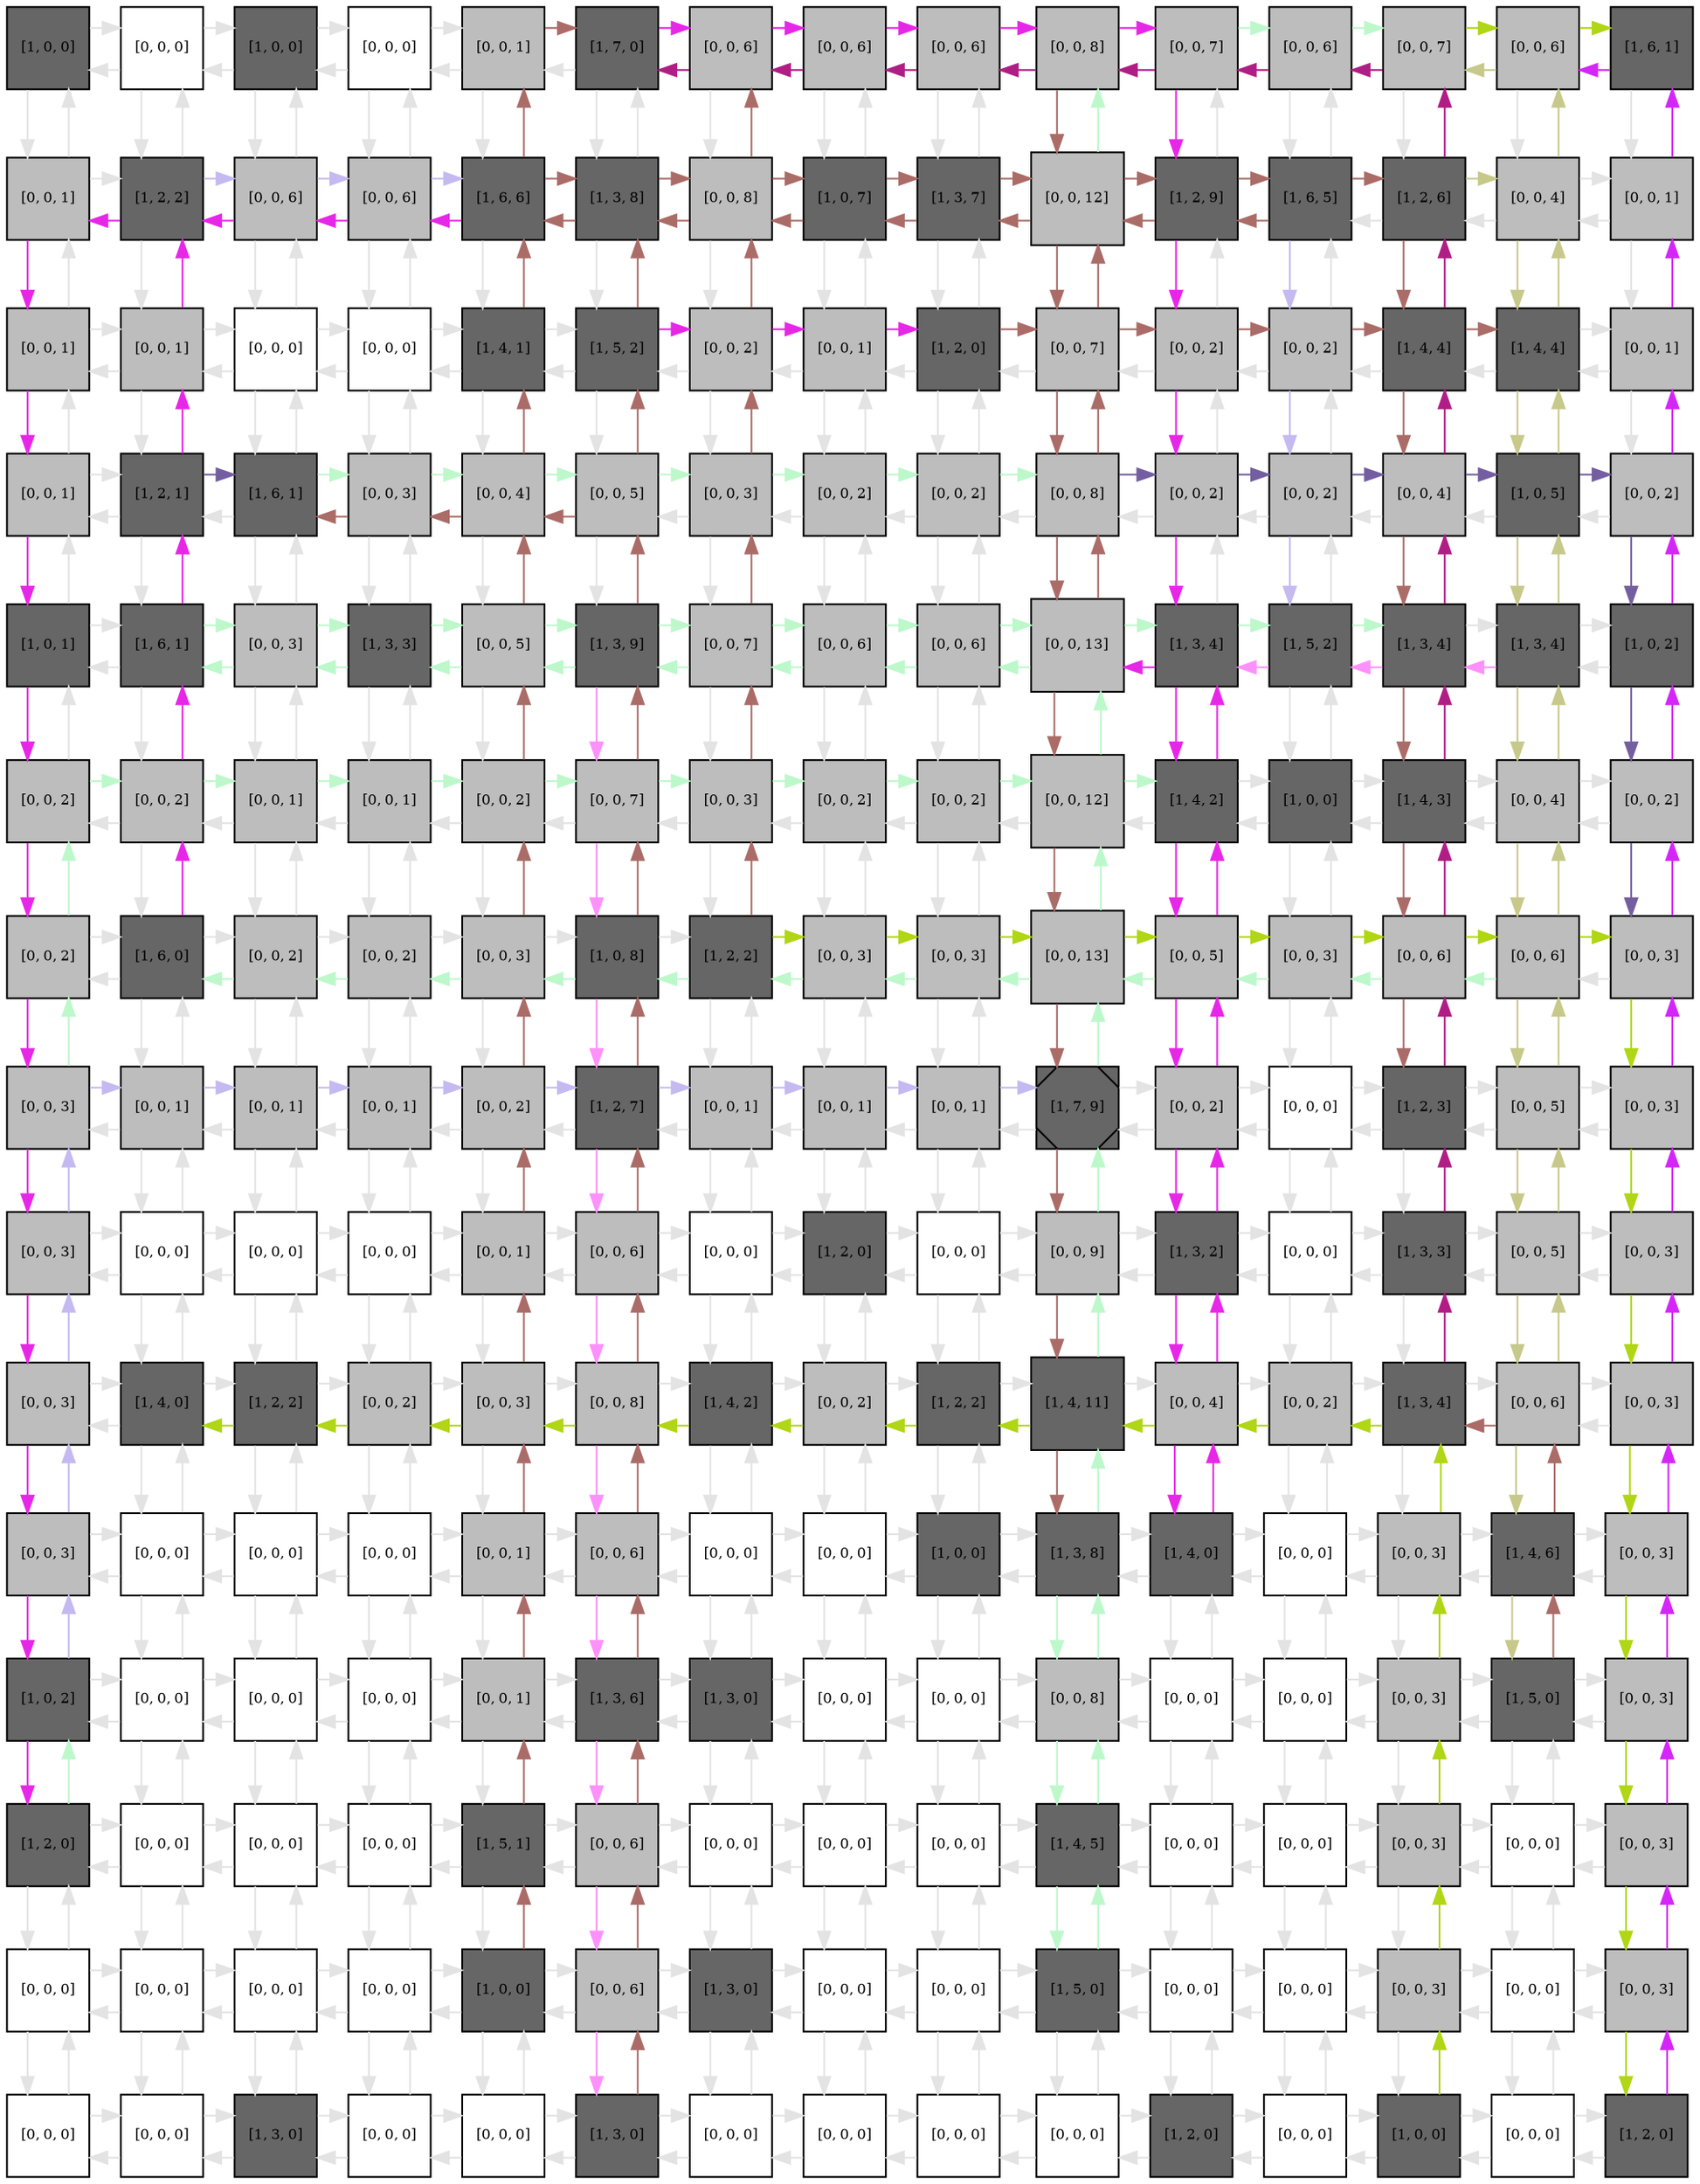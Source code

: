 digraph layout  {
rankdir=TB;
splines=ortho;
node [fixedsize=false, style=filled, width="0.6"];
edge [constraint=false];
0 [fillcolor="#666666", fontsize=8, label="[1, 0, 0]", shape=square, tooltip="name: Stimuli2,\nin_degree: 2,\nout_degree: 2"];
1 [fillcolor="#FFFFFF", fontsize=8, label="[0, 0, 0]", shape=square, tooltip="name: None,\nin_degree: 3,\nout_degree: 3"];
2 [fillcolor="#666666", fontsize=8, label="[1, 0, 0]", shape=square, tooltip="name: TAX,\nin_degree: 3,\nout_degree: 3"];
3 [fillcolor="#FFFFFF", fontsize=8, label="[0, 0, 0]", shape=square, tooltip="name: None,\nin_degree: 3,\nout_degree: 3"];
4 [fillcolor="#bdbdbd", fontsize=8, label="[0, 0, 1]", shape=square, tooltip="name: None,\nin_degree: 3,\nout_degree: 3"];
5 [fillcolor="#666666", fontsize=8, label="[1, 7, 0]", shape=square, tooltip="name:  IFNG ,\nin_degree: 3,\nout_degree: 3"];
6 [fillcolor="#bdbdbd", fontsize=8, label="[0, 0, 6]", shape=square, tooltip="name: None,\nin_degree: 3,\nout_degree: 3"];
7 [fillcolor="#bdbdbd", fontsize=8, label="[0, 0, 6]", shape=square, tooltip="name: None,\nin_degree: 3,\nout_degree: 3"];
8 [fillcolor="#bdbdbd", fontsize=8, label="[0, 0, 6]", shape=square, tooltip="name: None,\nin_degree: 3,\nout_degree: 3"];
9 [fillcolor="#bdbdbd", fontsize=8, label="[0, 0, 8]", shape=square, tooltip="name: None,\nin_degree: 3,\nout_degree: 3"];
10 [fillcolor="#bdbdbd", fontsize=8, label="[0, 0, 7]", shape=square, tooltip="name: None,\nin_degree: 3,\nout_degree: 3"];
11 [fillcolor="#bdbdbd", fontsize=8, label="[0, 0, 6]", shape=square, tooltip="name: None,\nin_degree: 3,\nout_degree: 3"];
12 [fillcolor="#bdbdbd", fontsize=8, label="[0, 0, 7]", shape=square, tooltip="name: None,\nin_degree: 3,\nout_degree: 3"];
13 [fillcolor="#bdbdbd", fontsize=8, label="[0, 0, 6]", shape=square, tooltip="name: None,\nin_degree: 3,\nout_degree: 3"];
14 [fillcolor="#666666", fontsize=8, label="[1, 6, 1]", shape=square, tooltip="name:  GAP ,\nin_degree: 2,\nout_degree: 2"];
15 [fillcolor="#bdbdbd", fontsize=8, label="[0, 0, 1]", shape=square, tooltip="name: None,\nin_degree: 3,\nout_degree: 3"];
16 [fillcolor="#666666", fontsize=8, label="[1, 2, 2]", shape=square, tooltip="name:  STAT3 ,\nin_degree: 4,\nout_degree: 4"];
17 [fillcolor="#bdbdbd", fontsize=8, label="[0, 0, 6]", shape=square, tooltip="name: None,\nin_degree: 4,\nout_degree: 4"];
18 [fillcolor="#bdbdbd", fontsize=8, label="[0, 0, 6]", shape=square, tooltip="name: None,\nin_degree: 4,\nout_degree: 4"];
19 [fillcolor="#666666", fontsize=8, label="[1, 6, 6]", shape=square, tooltip="name:  NFKB ,\nin_degree: 4,\nout_degree: 4"];
20 [fillcolor="#666666", fontsize=8, label="[1, 3, 8]", shape=square, tooltip="name:  IL2RBT ,\nin_degree: 4,\nout_degree: 4"];
21 [fillcolor="#bdbdbd", fontsize=8, label="[0, 0, 8]", shape=square, tooltip="name: None,\nin_degree: 4,\nout_degree: 4"];
22 [fillcolor="#666666", fontsize=8, label="[1, 0, 7]", shape=square, tooltip="name:  Stimuli2 ,\nin_degree: 4,\nout_degree: 4"];
23 [fillcolor="#666666", fontsize=8, label="[1, 3, 7]", shape=square, tooltip="name:  Proliferation ,\nin_degree: 4,\nout_degree: 4"];
24 [fillcolor="#bdbdbd", fontsize=8, label="[0, 0, 12]", shape=square, tooltip="name: None,\nin_degree: 4,\nout_degree: 4"];
25 [fillcolor="#666666", fontsize=8, label="[1, 2, 9]", shape=square, tooltip="name:  P27 ,\nin_degree: 4,\nout_degree: 4"];
26 [fillcolor="#666666", fontsize=8, label="[1, 6, 5]", shape=square, tooltip="name:  BclxL ,\nin_degree: 4,\nout_degree: 4"];
27 [fillcolor="#666666", fontsize=8, label="[1, 2, 6]", shape=square, tooltip="name:  SPHK1 ,\nin_degree: 4,\nout_degree: 4"];
28 [fillcolor="#bdbdbd", fontsize=8, label="[0, 0, 4]", shape=square, tooltip="name: None,\nin_degree: 4,\nout_degree: 4"];
29 [fillcolor="#bdbdbd", fontsize=8, label="[0, 0, 1]", shape=square, tooltip="name: None,\nin_degree: 3,\nout_degree: 3"];
30 [fillcolor="#bdbdbd", fontsize=8, label="[0, 0, 1]", shape=square, tooltip="name: None,\nin_degree: 3,\nout_degree: 3"];
31 [fillcolor="#bdbdbd", fontsize=8, label="[0, 0, 1]", shape=square, tooltip="name: None,\nin_degree: 4,\nout_degree: 4"];
32 [fillcolor="#FFFFFF", fontsize=8, label="[0, 0, 0]", shape=square, tooltip="name: None,\nin_degree: 4,\nout_degree: 4"];
33 [fillcolor="#FFFFFF", fontsize=8, label="[0, 0, 0]", shape=square, tooltip="name: None,\nin_degree: 4,\nout_degree: 4"];
34 [fillcolor="#666666", fontsize=8, label="[1, 4, 1]", shape=square, tooltip="name:  IFNGT ,\nin_degree: 4,\nout_degree: 4"];
35 [fillcolor="#666666", fontsize=8, label="[1, 5, 2]", shape=square, tooltip="name:  FLIP ,\nin_degree: 4,\nout_degree: 4"];
36 [fillcolor="#bdbdbd", fontsize=8, label="[0, 0, 2]", shape=square, tooltip="name: None,\nin_degree: 4,\nout_degree: 4"];
37 [fillcolor="#bdbdbd", fontsize=8, label="[0, 0, 1]", shape=square, tooltip="name: None,\nin_degree: 4,\nout_degree: 4"];
38 [fillcolor="#666666", fontsize=8, label="[1, 2, 0]", shape=square, tooltip="name:  NFAT ,\nin_degree: 4,\nout_degree: 4"];
39 [fillcolor="#bdbdbd", fontsize=8, label="[0, 0, 7]", shape=square, tooltip="name: None,\nin_degree: 4,\nout_degree: 4"];
40 [fillcolor="#bdbdbd", fontsize=8, label="[0, 0, 2]", shape=square, tooltip="name: None,\nin_degree: 4,\nout_degree: 4"];
41 [fillcolor="#bdbdbd", fontsize=8, label="[0, 0, 2]", shape=square, tooltip="name: None,\nin_degree: 4,\nout_degree: 4"];
42 [fillcolor="#666666", fontsize=8, label="[1, 4, 4]", shape=square, tooltip="name:  P2 ,\nin_degree: 4,\nout_degree: 4"];
43 [fillcolor="#666666", fontsize=8, label="[1, 4, 4]", shape=square, tooltip="name:  IL2RAT ,\nin_degree: 4,\nout_degree: 4"];
44 [fillcolor="#bdbdbd", fontsize=8, label="[0, 0, 1]", shape=square, tooltip="name: None,\nin_degree: 3,\nout_degree: 3"];
45 [fillcolor="#bdbdbd", fontsize=8, label="[0, 0, 1]", shape=square, tooltip="name: None,\nin_degree: 3,\nout_degree: 3"];
46 [fillcolor="#666666", fontsize=8, label="[1, 2, 1]", shape=square, tooltip="name:  GPCR ,\nin_degree: 4,\nout_degree: 4"];
47 [fillcolor="#666666", fontsize=8, label="[1, 6, 1]", shape=square, tooltip="name:  MCL1 ,\nin_degree: 4,\nout_degree: 4"];
48 [fillcolor="#bdbdbd", fontsize=8, label="[0, 0, 3]", shape=square, tooltip="name: None,\nin_degree: 4,\nout_degree: 4"];
49 [fillcolor="#bdbdbd", fontsize=8, label="[0, 0, 4]", shape=square, tooltip="name: None,\nin_degree: 4,\nout_degree: 4"];
50 [fillcolor="#bdbdbd", fontsize=8, label="[0, 0, 5]", shape=square, tooltip="name: None,\nin_degree: 4,\nout_degree: 4"];
51 [fillcolor="#bdbdbd", fontsize=8, label="[0, 0, 3]", shape=square, tooltip="name: None,\nin_degree: 4,\nout_degree: 4"];
52 [fillcolor="#bdbdbd", fontsize=8, label="[0, 0, 2]", shape=square, tooltip="name: None,\nin_degree: 4,\nout_degree: 4"];
53 [fillcolor="#bdbdbd", fontsize=8, label="[0, 0, 2]", shape=square, tooltip="name: None,\nin_degree: 4,\nout_degree: 4"];
54 [fillcolor="#bdbdbd", fontsize=8, label="[0, 0, 8]", shape=square, tooltip="name: None,\nin_degree: 4,\nout_degree: 4"];
55 [fillcolor="#bdbdbd", fontsize=8, label="[0, 0, 2]", shape=square, tooltip="name: None,\nin_degree: 4,\nout_degree: 4"];
56 [fillcolor="#bdbdbd", fontsize=8, label="[0, 0, 2]", shape=square, tooltip="name: None,\nin_degree: 4,\nout_degree: 4"];
57 [fillcolor="#bdbdbd", fontsize=8, label="[0, 0, 4]", shape=square, tooltip="name: None,\nin_degree: 4,\nout_degree: 4"];
58 [fillcolor="#666666", fontsize=8, label="[1, 0, 5]", shape=square, tooltip="name: CD45,\nin_degree: 4,\nout_degree: 4"];
59 [fillcolor="#bdbdbd", fontsize=8, label="[0, 0, 2]", shape=square, tooltip="name: None,\nin_degree: 3,\nout_degree: 3"];
60 [fillcolor="#666666", fontsize=8, label="[1, 0, 1]", shape=square, tooltip="name: IL15,\nin_degree: 3,\nout_degree: 3"];
61 [fillcolor="#666666", fontsize=8, label="[1, 6, 1]", shape=square, tooltip="name:  Caspase ,\nin_degree: 4,\nout_degree: 4"];
62 [fillcolor="#bdbdbd", fontsize=8, label="[0, 0, 3]", shape=square, tooltip="name: None,\nin_degree: 4,\nout_degree: 4"];
63 [fillcolor="#666666", fontsize=8, label="[1, 3, 3]", shape=square, tooltip="name:  GRB2 ,\nin_degree: 4,\nout_degree: 4"];
64 [fillcolor="#bdbdbd", fontsize=8, label="[0, 0, 5]", shape=square, tooltip="name: None,\nin_degree: 4,\nout_degree: 4"];
65 [fillcolor="#666666", fontsize=8, label="[1, 3, 9]", shape=square, tooltip="name:  S1P ,\nin_degree: 4,\nout_degree: 4"];
66 [fillcolor="#bdbdbd", fontsize=8, label="[0, 0, 7]", shape=square, tooltip="name: None,\nin_degree: 4,\nout_degree: 4"];
67 [fillcolor="#bdbdbd", fontsize=8, label="[0, 0, 6]", shape=square, tooltip="name: None,\nin_degree: 4,\nout_degree: 4"];
68 [fillcolor="#bdbdbd", fontsize=8, label="[0, 0, 6]", shape=square, tooltip="name: None,\nin_degree: 4,\nout_degree: 4"];
69 [fillcolor="#bdbdbd", fontsize=8, label="[0, 0, 13]", shape=square, tooltip="name: None,\nin_degree: 4,\nout_degree: 4"];
70 [fillcolor="#666666", fontsize=8, label="[1, 3, 4]", shape=square, tooltip="name:  TBET ,\nin_degree: 4,\nout_degree: 4"];
71 [fillcolor="#666666", fontsize=8, label="[1, 5, 2]", shape=square, tooltip="name:  FasL ,\nin_degree: 4,\nout_degree: 4"];
72 [fillcolor="#666666", fontsize=8, label="[1, 3, 4]", shape=square, tooltip="name:  ERK ,\nin_degree: 4,\nout_degree: 4"];
73 [fillcolor="#666666", fontsize=8, label="[1, 3, 4]", shape=square, tooltip="name:  PDGFR ,\nin_degree: 4,\nout_degree: 4"];
74 [fillcolor="#666666", fontsize=8, label="[1, 0, 2]", shape=square, tooltip="name:  TAX ,\nin_degree: 3,\nout_degree: 3"];
75 [fillcolor="#bdbdbd", fontsize=8, label="[0, 0, 2]", shape=square, tooltip="name: None,\nin_degree: 3,\nout_degree: 3"];
76 [fillcolor="#bdbdbd", fontsize=8, label="[0, 0, 2]", shape=square, tooltip="name: None,\nin_degree: 4,\nout_degree: 4"];
77 [fillcolor="#bdbdbd", fontsize=8, label="[0, 0, 1]", shape=square, tooltip="name: None,\nin_degree: 4,\nout_degree: 4"];
78 [fillcolor="#bdbdbd", fontsize=8, label="[0, 0, 1]", shape=square, tooltip="name: None,\nin_degree: 4,\nout_degree: 4"];
79 [fillcolor="#bdbdbd", fontsize=8, label="[0, 0, 2]", shape=square, tooltip="name: None,\nin_degree: 4,\nout_degree: 4"];
80 [fillcolor="#bdbdbd", fontsize=8, label="[0, 0, 7]", shape=square, tooltip="name: None,\nin_degree: 4,\nout_degree: 4"];
81 [fillcolor="#bdbdbd", fontsize=8, label="[0, 0, 3]", shape=square, tooltip="name: None,\nin_degree: 4,\nout_degree: 4"];
82 [fillcolor="#bdbdbd", fontsize=8, label="[0, 0, 2]", shape=square, tooltip="name: None,\nin_degree: 4,\nout_degree: 4"];
83 [fillcolor="#bdbdbd", fontsize=8, label="[0, 0, 2]", shape=square, tooltip="name: None,\nin_degree: 4,\nout_degree: 4"];
84 [fillcolor="#bdbdbd", fontsize=8, label="[0, 0, 12]", shape=square, tooltip="name: None,\nin_degree: 4,\nout_degree: 4"];
85 [fillcolor="#666666", fontsize=8, label="[1, 4, 2]", shape=square, tooltip="name:  TPL2 ,\nin_degree: 4,\nout_degree: 4"];
86 [fillcolor="#666666", fontsize=8, label="[1, 0, 0]", shape=square, tooltip="name: Stimuli,\nin_degree: 4,\nout_degree: 4"];
87 [fillcolor="#666666", fontsize=8, label="[1, 4, 3]", shape=square, tooltip="name:  Fas ,\nin_degree: 4,\nout_degree: 4"];
88 [fillcolor="#bdbdbd", fontsize=8, label="[0, 0, 4]", shape=square, tooltip="name: None,\nin_degree: 4,\nout_degree: 4"];
89 [fillcolor="#bdbdbd", fontsize=8, label="[0, 0, 2]", shape=square, tooltip="name: None,\nin_degree: 3,\nout_degree: 3"];
90 [fillcolor="#bdbdbd", fontsize=8, label="[0, 0, 2]", shape=square, tooltip="name: None,\nin_degree: 3,\nout_degree: 3"];
91 [fillcolor="#666666", fontsize=8, label="[1, 6, 0]", shape=square, tooltip="name:  DISC ,\nin_degree: 4,\nout_degree: 4"];
92 [fillcolor="#bdbdbd", fontsize=8, label="[0, 0, 2]", shape=square, tooltip="name: None,\nin_degree: 4,\nout_degree: 4"];
93 [fillcolor="#bdbdbd", fontsize=8, label="[0, 0, 2]", shape=square, tooltip="name: None,\nin_degree: 4,\nout_degree: 4"];
94 [fillcolor="#bdbdbd", fontsize=8, label="[0, 0, 3]", shape=square, tooltip="name: None,\nin_degree: 4,\nout_degree: 4"];
95 [fillcolor="#666666", fontsize=8, label="[1, 0, 8]", shape=square, tooltip="name: PDGF,\nin_degree: 4,\nout_degree: 4"];
96 [fillcolor="#666666", fontsize=8, label="[1, 2, 2]", shape=square, tooltip="name:  Apoptosis ,\nin_degree: 4,\nout_degree: 4"];
97 [fillcolor="#bdbdbd", fontsize=8, label="[0, 0, 3]", shape=square, tooltip="name: None,\nin_degree: 4,\nout_degree: 4"];
98 [fillcolor="#bdbdbd", fontsize=8, label="[0, 0, 3]", shape=square, tooltip="name: None,\nin_degree: 4,\nout_degree: 4"];
99 [fillcolor="#bdbdbd", fontsize=8, label="[0, 0, 13]", shape=square, tooltip="name: None,\nin_degree: 4,\nout_degree: 4"];
100 [fillcolor="#bdbdbd", fontsize=8, label="[0, 0, 5]", shape=square, tooltip="name: None,\nin_degree: 4,\nout_degree: 4"];
101 [fillcolor="#bdbdbd", fontsize=8, label="[0, 0, 3]", shape=square, tooltip="name: None,\nin_degree: 4,\nout_degree: 4"];
102 [fillcolor="#bdbdbd", fontsize=8, label="[0, 0, 6]", shape=square, tooltip="name: None,\nin_degree: 4,\nout_degree: 4"];
103 [fillcolor="#bdbdbd", fontsize=8, label="[0, 0, 6]", shape=square, tooltip="name: None,\nin_degree: 4,\nout_degree: 4"];
104 [fillcolor="#bdbdbd", fontsize=8, label="[0, 0, 3]", shape=square, tooltip="name: None,\nin_degree: 3,\nout_degree: 3"];
105 [fillcolor="#bdbdbd", fontsize=8, label="[0, 0, 3]", shape=square, tooltip="name: None,\nin_degree: 3,\nout_degree: 3"];
106 [fillcolor="#bdbdbd", fontsize=8, label="[0, 0, 1]", shape=square, tooltip="name: None,\nin_degree: 4,\nout_degree: 4"];
107 [fillcolor="#bdbdbd", fontsize=8, label="[0, 0, 1]", shape=square, tooltip="name: None,\nin_degree: 4,\nout_degree: 4"];
108 [fillcolor="#bdbdbd", fontsize=8, label="[0, 0, 1]", shape=square, tooltip="name: None,\nin_degree: 4,\nout_degree: 4"];
109 [fillcolor="#bdbdbd", fontsize=8, label="[0, 0, 2]", shape=square, tooltip="name: None,\nin_degree: 4,\nout_degree: 4"];
110 [fillcolor="#666666", fontsize=8, label="[1, 2, 7]", shape=square, tooltip="name:  Cytoskeleton_signaling ,\nin_degree: 4,\nout_degree: 4"];
111 [fillcolor="#bdbdbd", fontsize=8, label="[0, 0, 1]", shape=square, tooltip="name: None,\nin_degree: 4,\nout_degree: 4"];
112 [fillcolor="#bdbdbd", fontsize=8, label="[0, 0, 1]", shape=square, tooltip="name: None,\nin_degree: 4,\nout_degree: 4"];
113 [fillcolor="#bdbdbd", fontsize=8, label="[0, 0, 1]", shape=square, tooltip="name: None,\nin_degree: 4,\nout_degree: 4"];
114 [fillcolor="#666666", fontsize=8, label="[1, 7, 9]", shape=Msquare, tooltip="name:  JAK ,\nin_degree: 4,\nout_degree: 4"];
115 [fillcolor="#bdbdbd", fontsize=8, label="[0, 0, 2]", shape=square, tooltip="name: None,\nin_degree: 4,\nout_degree: 4"];
116 [fillcolor="#FFFFFF", fontsize=8, label="[0, 0, 0]", shape=square, tooltip="name: None,\nin_degree: 4,\nout_degree: 4"];
117 [fillcolor="#666666", fontsize=8, label="[1, 2, 3]", shape=square, tooltip="name:  FasT ,\nin_degree: 4,\nout_degree: 4"];
118 [fillcolor="#bdbdbd", fontsize=8, label="[0, 0, 5]", shape=square, tooltip="name: None,\nin_degree: 4,\nout_degree: 4"];
119 [fillcolor="#bdbdbd", fontsize=8, label="[0, 0, 3]", shape=square, tooltip="name: None,\nin_degree: 3,\nout_degree: 3"];
120 [fillcolor="#bdbdbd", fontsize=8, label="[0, 0, 3]", shape=square, tooltip="name: None,\nin_degree: 3,\nout_degree: 3"];
121 [fillcolor="#FFFFFF", fontsize=8, label="[0, 0, 0]", shape=square, tooltip="name: None,\nin_degree: 4,\nout_degree: 4"];
122 [fillcolor="#FFFFFF", fontsize=8, label="[0, 0, 0]", shape=square, tooltip="name: None,\nin_degree: 4,\nout_degree: 4"];
123 [fillcolor="#FFFFFF", fontsize=8, label="[0, 0, 0]", shape=square, tooltip="name: None,\nin_degree: 4,\nout_degree: 4"];
124 [fillcolor="#bdbdbd", fontsize=8, label="[0, 0, 1]", shape=square, tooltip="name: None,\nin_degree: 4,\nout_degree: 4"];
125 [fillcolor="#bdbdbd", fontsize=8, label="[0, 0, 6]", shape=square, tooltip="name: None,\nin_degree: 4,\nout_degree: 4"];
126 [fillcolor="#FFFFFF", fontsize=8, label="[0, 0, 0]", shape=square, tooltip="name: None,\nin_degree: 4,\nout_degree: 4"];
127 [fillcolor="#666666", fontsize=8, label="[1, 2, 0]", shape=square, tooltip="name:  A20 ,\nin_degree: 4,\nout_degree: 4"];
128 [fillcolor="#FFFFFF", fontsize=8, label="[0, 0, 0]", shape=square, tooltip="name: None,\nin_degree: 4,\nout_degree: 4"];
129 [fillcolor="#bdbdbd", fontsize=8, label="[0, 0, 9]", shape=square, tooltip="name: None,\nin_degree: 4,\nout_degree: 4"];
130 [fillcolor="#666666", fontsize=8, label="[1, 3, 2]", shape=square, tooltip="name:  PLCG1 ,\nin_degree: 4,\nout_degree: 4"];
131 [fillcolor="#FFFFFF", fontsize=8, label="[0, 0, 0]", shape=square, tooltip="name: None,\nin_degree: 4,\nout_degree: 4"];
132 [fillcolor="#666666", fontsize=8, label="[1, 3, 3]", shape=square, tooltip="name:  sFas ,\nin_degree: 4,\nout_degree: 4"];
133 [fillcolor="#bdbdbd", fontsize=8, label="[0, 0, 5]", shape=square, tooltip="name: None,\nin_degree: 4,\nout_degree: 4"];
134 [fillcolor="#bdbdbd", fontsize=8, label="[0, 0, 3]", shape=square, tooltip="name: None,\nin_degree: 3,\nout_degree: 3"];
135 [fillcolor="#bdbdbd", fontsize=8, label="[0, 0, 3]", shape=square, tooltip="name: None,\nin_degree: 3,\nout_degree: 3"];
136 [fillcolor="#666666", fontsize=8, label="[1, 4, 0]", shape=square, tooltip="name:  IL2RB ,\nin_degree: 4,\nout_degree: 4"];
137 [fillcolor="#666666", fontsize=8, label="[1, 2, 2]", shape=square, tooltip="name:  RANTES ,\nin_degree: 4,\nout_degree: 4"];
138 [fillcolor="#bdbdbd", fontsize=8, label="[0, 0, 2]", shape=square, tooltip="name: None,\nin_degree: 4,\nout_degree: 4"];
139 [fillcolor="#bdbdbd", fontsize=8, label="[0, 0, 3]", shape=square, tooltip="name: None,\nin_degree: 4,\nout_degree: 4"];
140 [fillcolor="#bdbdbd", fontsize=8, label="[0, 0, 8]", shape=square, tooltip="name: None,\nin_degree: 4,\nout_degree: 4"];
141 [fillcolor="#666666", fontsize=8, label="[1, 4, 2]", shape=square, tooltip="name:  TRADD ,\nin_degree: 4,\nout_degree: 4"];
142 [fillcolor="#bdbdbd", fontsize=8, label="[0, 0, 2]", shape=square, tooltip="name: None,\nin_degree: 4,\nout_degree: 4"];
143 [fillcolor="#666666", fontsize=8, label="[1, 2, 2]", shape=square, tooltip="name:  MEK ,\nin_degree: 4,\nout_degree: 4"];
144 [fillcolor="#666666", fontsize=8, label="[1, 4, 11]", shape=square, tooltip="name:  IL2RA ,\nin_degree: 4,\nout_degree: 4"];
145 [fillcolor="#bdbdbd", fontsize=8, label="[0, 0, 4]", shape=square, tooltip="name: None,\nin_degree: 4,\nout_degree: 4"];
146 [fillcolor="#bdbdbd", fontsize=8, label="[0, 0, 2]", shape=square, tooltip="name: None,\nin_degree: 4,\nout_degree: 4"];
147 [fillcolor="#666666", fontsize=8, label="[1, 3, 4]", shape=square, tooltip="name:  Ceramide ,\nin_degree: 4,\nout_degree: 4"];
148 [fillcolor="#bdbdbd", fontsize=8, label="[0, 0, 6]", shape=square, tooltip="name: None,\nin_degree: 4,\nout_degree: 4"];
149 [fillcolor="#bdbdbd", fontsize=8, label="[0, 0, 3]", shape=square, tooltip="name: None,\nin_degree: 3,\nout_degree: 3"];
150 [fillcolor="#bdbdbd", fontsize=8, label="[0, 0, 3]", shape=square, tooltip="name: None,\nin_degree: 3,\nout_degree: 3"];
151 [fillcolor="#FFFFFF", fontsize=8, label="[0, 0, 0]", shape=square, tooltip="name: None,\nin_degree: 4,\nout_degree: 4"];
152 [fillcolor="#FFFFFF", fontsize=8, label="[0, 0, 0]", shape=square, tooltip="name: None,\nin_degree: 4,\nout_degree: 4"];
153 [fillcolor="#FFFFFF", fontsize=8, label="[0, 0, 0]", shape=square, tooltip="name: None,\nin_degree: 4,\nout_degree: 4"];
154 [fillcolor="#bdbdbd", fontsize=8, label="[0, 0, 1]", shape=square, tooltip="name: None,\nin_degree: 4,\nout_degree: 4"];
155 [fillcolor="#bdbdbd", fontsize=8, label="[0, 0, 6]", shape=square, tooltip="name: None,\nin_degree: 4,\nout_degree: 4"];
156 [fillcolor="#FFFFFF", fontsize=8, label="[0, 0, 0]", shape=square, tooltip="name: None,\nin_degree: 4,\nout_degree: 4"];
157 [fillcolor="#FFFFFF", fontsize=8, label="[0, 0, 0]", shape=square, tooltip="name: None,\nin_degree: 4,\nout_degree: 4"];
158 [fillcolor="#666666", fontsize=8, label="[1, 0, 0]", shape=square, tooltip="name:  PDGF ,\nin_degree: 4,\nout_degree: 4"];
159 [fillcolor="#666666", fontsize=8, label="[1, 3, 8]", shape=square, tooltip="name:  CREB ,\nin_degree: 4,\nout_degree: 4"];
160 [fillcolor="#666666", fontsize=8, label="[1, 4, 0]", shape=square, tooltip="name:  GZMB ,\nin_degree: 4,\nout_degree: 4"];
161 [fillcolor="#FFFFFF", fontsize=8, label="[0, 0, 0]", shape=square, tooltip="name: None,\nin_degree: 4,\nout_degree: 4"];
162 [fillcolor="#bdbdbd", fontsize=8, label="[0, 0, 3]", shape=square, tooltip="name: None,\nin_degree: 4,\nout_degree: 4"];
163 [fillcolor="#666666", fontsize=8, label="[1, 4, 6]", shape=square, tooltip="name:  SOCS ,\nin_degree: 4,\nout_degree: 4"];
164 [fillcolor="#bdbdbd", fontsize=8, label="[0, 0, 3]", shape=square, tooltip="name: None,\nin_degree: 3,\nout_degree: 3"];
165 [fillcolor="#666666", fontsize=8, label="[1, 0, 2]", shape=square, tooltip="name:  CD45 ,\nin_degree: 3,\nout_degree: 3"];
166 [fillcolor="#FFFFFF", fontsize=8, label="[0, 0, 0]", shape=square, tooltip="name: None,\nin_degree: 4,\nout_degree: 4"];
167 [fillcolor="#FFFFFF", fontsize=8, label="[0, 0, 0]", shape=square, tooltip="name: None,\nin_degree: 4,\nout_degree: 4"];
168 [fillcolor="#FFFFFF", fontsize=8, label="[0, 0, 0]", shape=square, tooltip="name: None,\nin_degree: 4,\nout_degree: 4"];
169 [fillcolor="#bdbdbd", fontsize=8, label="[0, 0, 1]", shape=square, tooltip="name: None,\nin_degree: 4,\nout_degree: 4"];
170 [fillcolor="#666666", fontsize=8, label="[1, 3, 6]", shape=square, tooltip="name:  FYN ,\nin_degree: 4,\nout_degree: 4"];
171 [fillcolor="#666666", fontsize=8, label="[1, 3, 0]", shape=square, tooltip="name:  IAP ,\nin_degree: 4,\nout_degree: 4"];
172 [fillcolor="#FFFFFF", fontsize=8, label="[0, 0, 0]", shape=square, tooltip="name: None,\nin_degree: 4,\nout_degree: 4"];
173 [fillcolor="#FFFFFF", fontsize=8, label="[0, 0, 0]", shape=square, tooltip="name: None,\nin_degree: 4,\nout_degree: 4"];
174 [fillcolor="#bdbdbd", fontsize=8, label="[0, 0, 8]", shape=square, tooltip="name: None,\nin_degree: 4,\nout_degree: 4"];
175 [fillcolor="#FFFFFF", fontsize=8, label="[0, 0, 0]", shape=square, tooltip="name: None,\nin_degree: 4,\nout_degree: 4"];
176 [fillcolor="#FFFFFF", fontsize=8, label="[0, 0, 0]", shape=square, tooltip="name: None,\nin_degree: 4,\nout_degree: 4"];
177 [fillcolor="#bdbdbd", fontsize=8, label="[0, 0, 3]", shape=square, tooltip="name: None,\nin_degree: 4,\nout_degree: 4"];
178 [fillcolor="#666666", fontsize=8, label="[1, 5, 0]", shape=square, tooltip="name:  IL2 ,\nin_degree: 4,\nout_degree: 4"];
179 [fillcolor="#bdbdbd", fontsize=8, label="[0, 0, 3]", shape=square, tooltip="name: None,\nin_degree: 3,\nout_degree: 3"];
180 [fillcolor="#666666", fontsize=8, label="[1, 2, 0]", shape=square, tooltip="name:  TNF ,\nin_degree: 3,\nout_degree: 3"];
181 [fillcolor="#FFFFFF", fontsize=8, label="[0, 0, 0]", shape=square, tooltip="name: None,\nin_degree: 4,\nout_degree: 4"];
182 [fillcolor="#FFFFFF", fontsize=8, label="[0, 0, 0]", shape=square, tooltip="name: None,\nin_degree: 4,\nout_degree: 4"];
183 [fillcolor="#FFFFFF", fontsize=8, label="[0, 0, 0]", shape=square, tooltip="name: None,\nin_degree: 4,\nout_degree: 4"];
184 [fillcolor="#666666", fontsize=8, label="[1, 5, 1]", shape=square, tooltip="name:  LCK ,\nin_degree: 4,\nout_degree: 4"];
185 [fillcolor="#bdbdbd", fontsize=8, label="[0, 0, 6]", shape=square, tooltip="name: None,\nin_degree: 4,\nout_degree: 4"];
186 [fillcolor="#FFFFFF", fontsize=8, label="[0, 0, 0]", shape=square, tooltip="name: None,\nin_degree: 4,\nout_degree: 4"];
187 [fillcolor="#FFFFFF", fontsize=8, label="[0, 0, 0]", shape=square, tooltip="name: None,\nin_degree: 4,\nout_degree: 4"];
188 [fillcolor="#FFFFFF", fontsize=8, label="[0, 0, 0]", shape=square, tooltip="name: None,\nin_degree: 4,\nout_degree: 4"];
189 [fillcolor="#666666", fontsize=8, label="[1, 4, 5]", shape=square, tooltip="name:  RAS ,\nin_degree: 4,\nout_degree: 4"];
190 [fillcolor="#FFFFFF", fontsize=8, label="[0, 0, 0]", shape=square, tooltip="name: None,\nin_degree: 4,\nout_degree: 4"];
191 [fillcolor="#FFFFFF", fontsize=8, label="[0, 0, 0]", shape=square, tooltip="name: None,\nin_degree: 4,\nout_degree: 4"];
192 [fillcolor="#bdbdbd", fontsize=8, label="[0, 0, 3]", shape=square, tooltip="name: None,\nin_degree: 4,\nout_degree: 4"];
193 [fillcolor="#FFFFFF", fontsize=8, label="[0, 0, 0]", shape=square, tooltip="name: None,\nin_degree: 4,\nout_degree: 4"];
194 [fillcolor="#bdbdbd", fontsize=8, label="[0, 0, 3]", shape=square, tooltip="name: None,\nin_degree: 3,\nout_degree: 3"];
195 [fillcolor="#FFFFFF", fontsize=8, label="[0, 0, 0]", shape=square, tooltip="name: None,\nin_degree: 3,\nout_degree: 3"];
196 [fillcolor="#FFFFFF", fontsize=8, label="[0, 0, 0]", shape=square, tooltip="name: None,\nin_degree: 4,\nout_degree: 4"];
197 [fillcolor="#FFFFFF", fontsize=8, label="[0, 0, 0]", shape=square, tooltip="name: None,\nin_degree: 4,\nout_degree: 4"];
198 [fillcolor="#FFFFFF", fontsize=8, label="[0, 0, 0]", shape=square, tooltip="name: None,\nin_degree: 4,\nout_degree: 4"];
199 [fillcolor="#666666", fontsize=8, label="[1, 0, 0]", shape=square, tooltip="name:  Stimuli ,\nin_degree: 4,\nout_degree: 4"];
200 [fillcolor="#bdbdbd", fontsize=8, label="[0, 0, 6]", shape=square, tooltip="name: None,\nin_degree: 4,\nout_degree: 4"];
201 [fillcolor="#666666", fontsize=8, label="[1, 3, 0]", shape=square, tooltip="name:  TCR ,\nin_degree: 4,\nout_degree: 4"];
202 [fillcolor="#FFFFFF", fontsize=8, label="[0, 0, 0]", shape=square, tooltip="name: None,\nin_degree: 4,\nout_degree: 4"];
203 [fillcolor="#FFFFFF", fontsize=8, label="[0, 0, 0]", shape=square, tooltip="name: None,\nin_degree: 4,\nout_degree: 4"];
204 [fillcolor="#666666", fontsize=8, label="[1, 5, 0]", shape=square, tooltip="name:  BID ,\nin_degree: 4,\nout_degree: 4"];
205 [fillcolor="#FFFFFF", fontsize=8, label="[0, 0, 0]", shape=square, tooltip="name: None,\nin_degree: 4,\nout_degree: 4"];
206 [fillcolor="#FFFFFF", fontsize=8, label="[0, 0, 0]", shape=square, tooltip="name: None,\nin_degree: 4,\nout_degree: 4"];
207 [fillcolor="#bdbdbd", fontsize=8, label="[0, 0, 3]", shape=square, tooltip="name: None,\nin_degree: 4,\nout_degree: 4"];
208 [fillcolor="#FFFFFF", fontsize=8, label="[0, 0, 0]", shape=square, tooltip="name: None,\nin_degree: 4,\nout_degree: 4"];
209 [fillcolor="#bdbdbd", fontsize=8, label="[0, 0, 3]", shape=square, tooltip="name: None,\nin_degree: 3,\nout_degree: 3"];
210 [fillcolor="#FFFFFF", fontsize=8, label="[0, 0, 0]", shape=square, tooltip="name: None,\nin_degree: 2,\nout_degree: 2"];
211 [fillcolor="#FFFFFF", fontsize=8, label="[0, 0, 0]", shape=square, tooltip="name: None,\nin_degree: 3,\nout_degree: 3"];
212 [fillcolor="#666666", fontsize=8, label="[1, 3, 0]", shape=square, tooltip="name:  ZAP70 ,\nin_degree: 3,\nout_degree: 3"];
213 [fillcolor="#FFFFFF", fontsize=8, label="[0, 0, 0]", shape=square, tooltip="name: None,\nin_degree: 3,\nout_degree: 3"];
214 [fillcolor="#FFFFFF", fontsize=8, label="[0, 0, 0]", shape=square, tooltip="name: None,\nin_degree: 3,\nout_degree: 3"];
215 [fillcolor="#666666", fontsize=8, label="[1, 3, 0]", shape=square, tooltip="name:  PI3K ,\nin_degree: 3,\nout_degree: 3"];
216 [fillcolor="#FFFFFF", fontsize=8, label="[0, 0, 0]", shape=square, tooltip="name: None,\nin_degree: 3,\nout_degree: 3"];
217 [fillcolor="#FFFFFF", fontsize=8, label="[0, 0, 0]", shape=square, tooltip="name: None,\nin_degree: 3,\nout_degree: 3"];
218 [fillcolor="#FFFFFF", fontsize=8, label="[0, 0, 0]", shape=square, tooltip="name: None,\nin_degree: 3,\nout_degree: 3"];
219 [fillcolor="#FFFFFF", fontsize=8, label="[0, 0, 0]", shape=square, tooltip="name: None,\nin_degree: 3,\nout_degree: 3"];
220 [fillcolor="#666666", fontsize=8, label="[1, 2, 0]", shape=square, tooltip="name:  CTLA4 ,\nin_degree: 3,\nout_degree: 3"];
221 [fillcolor="#FFFFFF", fontsize=8, label="[0, 0, 0]", shape=square, tooltip="name: None,\nin_degree: 3,\nout_degree: 3"];
222 [fillcolor="#666666", fontsize=8, label="[1, 0, 0]", shape=square, tooltip="name:  IL15 ,\nin_degree: 3,\nout_degree: 3"];
223 [fillcolor="#FFFFFF", fontsize=8, label="[0, 0, 0]", shape=square, tooltip="name: None,\nin_degree: 3,\nout_degree: 3"];
224 [fillcolor="#666666", fontsize=8, label="[1, 2, 0]", shape=square, tooltip="name:  SMAD ,\nin_degree: 2,\nout_degree: 2"];
0 -> 1  [color=grey89, style="penwidth(0.1)", tooltip=" ", weight=1];
0 -> 15  [color=grey89, style="penwidth(0.1)", tooltip=" ", weight=1];
1 -> 0  [color=grey89, style="penwidth(0.1)", tooltip=" ", weight=1];
1 -> 2  [color=grey89, style="penwidth(0.1)", tooltip=" ", weight=1];
1 -> 16  [color=grey89, style="penwidth(0.1)", tooltip=" ", weight=1];
2 -> 1  [color=grey89, style="penwidth(0.1)", tooltip=" ", weight=1];
2 -> 3  [color=grey89, style="penwidth(0.1)", tooltip=" ", weight=1];
2 -> 17  [color=grey89, style="penwidth(0.1)", tooltip=" ", weight=1];
3 -> 2  [color=grey89, style="penwidth(0.1)", tooltip=" ", weight=1];
3 -> 4  [color=grey89, style="penwidth(0.1)", tooltip=" ", weight=1];
3 -> 18  [color=grey89, style="penwidth(0.1)", tooltip=" ", weight=1];
4 -> 3  [color=grey89, style="penwidth(0.1)", tooltip=" ", weight=1];
4 -> 5  [color="#AB6C68", style="penwidth(0.1)", tooltip="199( Stimuli ) to 5( IFNG )", weight=1];
4 -> 19  [color=grey89, style="penwidth(0.1)", tooltip=" ", weight=1];
5 -> 4  [color=grey89, style="penwidth(0.1)", tooltip=" ", weight=1];
5 -> 6  [color="#E727E7", style="penwidth(0.1)", tooltip="5( IFNG ) to 160( GZMB )", weight=1];
5 -> 20  [color=grey89, style="penwidth(0.1)", tooltip=" ", weight=1];
6 -> 5  [color="#B01E85", style="penwidth(0.1)", tooltip="222( IL15 ) to 5( IFNG )", weight=1];
6 -> 7  [color="#E727E7", style="penwidth(0.1)", tooltip="5( IFNG ) to 160( GZMB )", weight=1];
6 -> 21  [color=grey89, style="penwidth(0.1)", tooltip=" ", weight=1];
7 -> 6  [color="#B01E85", style="penwidth(0.1)", tooltip="222( IL15 ) to 5( IFNG )", weight=1];
7 -> 8  [color="#E727E7", style="penwidth(0.1)", tooltip="5( IFNG ) to 160( GZMB )", weight=1];
7 -> 22  [color=grey89, style="penwidth(0.1)", tooltip=" ", weight=1];
8 -> 7  [color="#B01E85", style="penwidth(0.1)", tooltip="222( IL15 ) to 5( IFNG )", weight=1];
8 -> 9  [color="#E727E7", style="penwidth(0.1)", tooltip="5( IFNG ) to 160( GZMB )", weight=1];
8 -> 23  [color=grey89, style="penwidth(0.1)", tooltip=" ", weight=1];
9 -> 8  [color="#B01E85", style="penwidth(0.1)", tooltip="222( IL15 ) to 5( IFNG )", weight=1];
9 -> 10  [color="#E727E7", style="penwidth(0.1)", tooltip="5( IFNG ) to 160( GZMB )", weight=1];
9 -> 24  [color="#AB6C68", style="penwidth(0.1)", tooltip="5( IFNG ) to 159( CREB )", weight=1];
10 -> 9  [color="#B01E85", style="penwidth(0.1)", tooltip="222( IL15 ) to 5( IFNG )", weight=1];
10 -> 11  [color="#BDF8CB", style="penwidth(0.1)", tooltip="189( RAS ) to 14( GAP )", weight=1];
10 -> 25  [color="#E727E7", style="penwidth(0.1)", tooltip="5( IFNG ) to 160( GZMB )", weight=1];
11 -> 10  [color="#B01E85", style="penwidth(0.1)", tooltip="222( IL15 ) to 5( IFNG )", weight=1];
11 -> 12  [color="#BDF8CB", style="penwidth(0.1)", tooltip="189( RAS ) to 14( GAP )", weight=1];
11 -> 26  [color=grey89, style="penwidth(0.1)", tooltip=" ", weight=1];
12 -> 11  [color="#B01E85", style="penwidth(0.1)", tooltip="222( IL15 ) to 5( IFNG )", weight=1];
12 -> 13  [color="#B0D615", style="penwidth(0.1)", tooltip="222( IL15 ) to 14( GAP )", weight=1];
12 -> 27  [color=grey89, style="penwidth(0.1)", tooltip=" ", weight=1];
13 -> 12  [color="#C7C98B", style="penwidth(0.1)", tooltip="178( IL2 ) to 5( IFNG )", weight=1];
13 -> 14  [color="#B0D615", style="penwidth(0.1)", tooltip="222( IL15 ) to 14( GAP )", weight=1];
13 -> 28  [color=grey89, style="penwidth(0.1)", tooltip=" ", weight=1];
14 -> 13  [color="#D426F8", style="penwidth(0.1)", tooltip="224( SMAD ) to 5( IFNG )", weight=1];
14 -> 29  [color=grey89, style="penwidth(0.1)", tooltip=" ", weight=1];
15 -> 0  [color=grey89, style="penwidth(0.1)", tooltip=" ", weight=1];
15 -> 16  [color=grey89, style="penwidth(0.1)", tooltip=" ", weight=1];
15 -> 30  [color="#E727E7", style="penwidth(0.1)", tooltip="19( NFKB ) to 180( TNF )", weight=1];
16 -> 1  [color=grey89, style="penwidth(0.1)", tooltip=" ", weight=1];
16 -> 15  [color="#E727E7", style="penwidth(0.1)", tooltip="19( NFKB ) to 180( TNF )", weight=1];
16 -> 17  [color="#C4BAF1", style="penwidth(0.1)", tooltip="16( STAT3 ) to 71( FasL )", weight=1];
16 -> 31  [color=grey89, style="penwidth(0.1)", tooltip=" ", weight=1];
17 -> 2  [color=grey89, style="penwidth(0.1)", tooltip=" ", weight=1];
17 -> 16  [color="#E727E7", style="penwidth(0.1)", tooltip="19( NFKB ) to 180( TNF )", weight=1];
17 -> 18  [color="#C4BAF1", style="penwidth(0.1)", tooltip="16( STAT3 ) to 71( FasL )", weight=1];
17 -> 32  [color=grey89, style="penwidth(0.1)", tooltip=" ", weight=1];
18 -> 3  [color=grey89, style="penwidth(0.1)", tooltip=" ", weight=1];
18 -> 17  [color="#E727E7", style="penwidth(0.1)", tooltip="19( NFKB ) to 180( TNF )", weight=1];
18 -> 19  [color="#C4BAF1", style="penwidth(0.1)", tooltip="16( STAT3 ) to 71( FasL )", weight=1];
18 -> 33  [color=grey89, style="penwidth(0.1)", tooltip=" ", weight=1];
19 -> 4  [color="#AB6C68", style="penwidth(0.1)", tooltip="199( Stimuli ) to 5( IFNG )", weight=1];
19 -> 18  [color="#E727E7", style="penwidth(0.1)", tooltip="19( NFKB ) to 180( TNF )", weight=1];
19 -> 20  [color="#AB6C68", style="penwidth(0.1)", tooltip="19( NFKB ) to 117( FasT )", weight=1];
19 -> 34  [color=grey89, style="penwidth(0.1)", tooltip=" ", weight=1];
20 -> 5  [color=grey89, style="penwidth(0.1)", tooltip=" ", weight=1];
20 -> 19  [color="#AB6C68", style="penwidth(0.1)", tooltip="215( PI3K ) to 19( NFKB )", weight=1];
20 -> 21  [color="#AB6C68", style="penwidth(0.1)", tooltip="19( NFKB ) to 117( FasT )", weight=1];
20 -> 35  [color=grey89, style="penwidth(0.1)", tooltip=" ", weight=1];
21 -> 6  [color="#AB6C68", style="penwidth(0.1)", tooltip="96( Apoptosis ) to 14( GAP )", weight=1];
21 -> 20  [color="#AB6C68", style="penwidth(0.1)", tooltip="114( JAK ) to 16( STAT3 )", weight=1];
21 -> 22  [color="#AB6C68", style="penwidth(0.1)", tooltip="19( NFKB ) to 117( FasT )", weight=1];
21 -> 36  [color=grey89, style="penwidth(0.1)", tooltip=" ", weight=1];
22 -> 7  [color=grey89, style="penwidth(0.1)", tooltip=" ", weight=1];
22 -> 21  [color="#AB6C68", style="penwidth(0.1)", tooltip="114( JAK ) to 16( STAT3 )", weight=1];
22 -> 23  [color="#AB6C68", style="penwidth(0.1)", tooltip="19( NFKB ) to 117( FasT )", weight=1];
22 -> 37  [color=grey89, style="penwidth(0.1)", tooltip=" ", weight=1];
23 -> 8  [color=grey89, style="penwidth(0.1)", tooltip=" ", weight=1];
23 -> 22  [color="#AB6C68", style="penwidth(0.1)", tooltip="114( JAK ) to 16( STAT3 )", weight=1];
23 -> 24  [color="#AB6C68", style="penwidth(0.1)", tooltip="19( NFKB ) to 117( FasT )", weight=1];
23 -> 38  [color=grey89, style="penwidth(0.1)", tooltip=" ", weight=1];
24 -> 9  [color="#BDF8CB", style="penwidth(0.1)", tooltip="189( RAS ) to 14( GAP )", weight=1];
24 -> 23  [color="#AB6C68", style="penwidth(0.1)", tooltip="114( JAK ) to 16( STAT3 )", weight=1];
24 -> 25  [color="#AB6C68", style="penwidth(0.1)", tooltip="204( BID ) to 26( BclxL )", weight=1];
24 -> 39  [color="#AB6C68", style="penwidth(0.1)", tooltip="5( IFNG ) to 159( CREB )", weight=1];
25 -> 10  [color=grey89, style="penwidth(0.1)", tooltip=" ", weight=1];
25 -> 24  [color="#AB6C68", style="penwidth(0.1)", tooltip="26( BclxL ) to 204( BID )", weight=1];
25 -> 26  [color="#AB6C68", style="penwidth(0.1)", tooltip="204( BID ) to 26( BclxL )", weight=1];
25 -> 40  [color="#E727E7", style="penwidth(0.1)", tooltip="5( IFNG ) to 160( GZMB )", weight=1];
26 -> 11  [color=grey89, style="penwidth(0.1)", tooltip=" ", weight=1];
26 -> 25  [color="#AB6C68", style="penwidth(0.1)", tooltip="26( BclxL ) to 204( BID )", weight=1];
26 -> 27  [color="#AB6C68", style="penwidth(0.1)", tooltip="19( NFKB ) to 117( FasT )", weight=1];
26 -> 41  [color="#C4BAF1", style="penwidth(0.1)", tooltip="16( STAT3 ) to 71( FasL )", weight=1];
27 -> 12  [color="#B01E85", style="penwidth(0.1)", tooltip="222( IL15 ) to 5( IFNG )", weight=1];
27 -> 26  [color=grey89, style="penwidth(0.1)", tooltip=" ", weight=1];
27 -> 28  [color="#C7C98B", style="penwidth(0.1)", tooltip="19( NFKB ) to 178( IL2 )", weight=1];
27 -> 42  [color="#AB6C68", style="penwidth(0.1)", tooltip="19( NFKB ) to 117( FasT )", weight=1];
28 -> 13  [color="#C7C98B", style="penwidth(0.1)", tooltip="178( IL2 ) to 5( IFNG )", weight=1];
28 -> 27  [color=grey89, style="penwidth(0.1)", tooltip=" ", weight=1];
28 -> 29  [color=grey89, style="penwidth(0.1)", tooltip=" ", weight=1];
28 -> 43  [color="#C7C98B", style="penwidth(0.1)", tooltip="19( NFKB ) to 178( IL2 )", weight=1];
29 -> 14  [color="#D426F8", style="penwidth(0.1)", tooltip="224( SMAD ) to 5( IFNG )", weight=1];
29 -> 28  [color=grey89, style="penwidth(0.1)", tooltip=" ", weight=1];
29 -> 44  [color=grey89, style="penwidth(0.1)", tooltip=" ", weight=1];
30 -> 15  [color=grey89, style="penwidth(0.1)", tooltip=" ", weight=1];
30 -> 31  [color=grey89, style="penwidth(0.1)", tooltip=" ", weight=1];
30 -> 45  [color="#E727E7", style="penwidth(0.1)", tooltip="19( NFKB ) to 180( TNF )", weight=1];
31 -> 16  [color="#E727E7", style="penwidth(0.1)", tooltip="91( DISC ) to 26( BclxL )", weight=1];
31 -> 30  [color=grey89, style="penwidth(0.1)", tooltip=" ", weight=1];
31 -> 32  [color=grey89, style="penwidth(0.1)", tooltip=" ", weight=1];
31 -> 46  [color=grey89, style="penwidth(0.1)", tooltip=" ", weight=1];
32 -> 17  [color=grey89, style="penwidth(0.1)", tooltip=" ", weight=1];
32 -> 31  [color=grey89, style="penwidth(0.1)", tooltip=" ", weight=1];
32 -> 33  [color=grey89, style="penwidth(0.1)", tooltip=" ", weight=1];
32 -> 47  [color=grey89, style="penwidth(0.1)", tooltip=" ", weight=1];
33 -> 18  [color=grey89, style="penwidth(0.1)", tooltip=" ", weight=1];
33 -> 32  [color=grey89, style="penwidth(0.1)", tooltip=" ", weight=1];
33 -> 34  [color=grey89, style="penwidth(0.1)", tooltip=" ", weight=1];
33 -> 48  [color=grey89, style="penwidth(0.1)", tooltip=" ", weight=1];
34 -> 19  [color="#AB6C68", style="penwidth(0.1)", tooltip="199( Stimuli ) to 5( IFNG )", weight=1];
34 -> 33  [color=grey89, style="penwidth(0.1)", tooltip=" ", weight=1];
34 -> 35  [color=grey89, style="penwidth(0.1)", tooltip=" ", weight=1];
34 -> 49  [color=grey89, style="penwidth(0.1)", tooltip=" ", weight=1];
35 -> 20  [color="#AB6C68", style="penwidth(0.1)", tooltip="215( PI3K ) to 19( NFKB )", weight=1];
35 -> 34  [color=grey89, style="penwidth(0.1)", tooltip=" ", weight=1];
35 -> 36  [color="#E727E7", style="penwidth(0.1)", tooltip="215( PI3K ) to 38( NFAT )", weight=1];
35 -> 50  [color=grey89, style="penwidth(0.1)", tooltip=" ", weight=1];
36 -> 21  [color="#AB6C68", style="penwidth(0.1)", tooltip="96( Apoptosis ) to 14( GAP )", weight=1];
36 -> 35  [color=grey89, style="penwidth(0.1)", tooltip=" ", weight=1];
36 -> 37  [color="#E727E7", style="penwidth(0.1)", tooltip="215( PI3K ) to 38( NFAT )", weight=1];
36 -> 51  [color=grey89, style="penwidth(0.1)", tooltip=" ", weight=1];
37 -> 22  [color=grey89, style="penwidth(0.1)", tooltip=" ", weight=1];
37 -> 36  [color=grey89, style="penwidth(0.1)", tooltip=" ", weight=1];
37 -> 38  [color="#E727E7", style="penwidth(0.1)", tooltip="215( PI3K ) to 38( NFAT )", weight=1];
37 -> 52  [color=grey89, style="penwidth(0.1)", tooltip=" ", weight=1];
38 -> 23  [color=grey89, style="penwidth(0.1)", tooltip=" ", weight=1];
38 -> 37  [color=grey89, style="penwidth(0.1)", tooltip=" ", weight=1];
38 -> 39  [color="#AB6C68", style="penwidth(0.1)", tooltip="38( NFAT ) to 178( IL2 )", weight=1];
38 -> 53  [color=grey89, style="penwidth(0.1)", tooltip=" ", weight=1];
39 -> 24  [color="#AB6C68", style="penwidth(0.1)", tooltip="204( BID ) to 26( BclxL )", weight=1];
39 -> 38  [color=grey89, style="penwidth(0.1)", tooltip=" ", weight=1];
39 -> 40  [color="#AB6C68", style="penwidth(0.1)", tooltip="38( NFAT ) to 178( IL2 )", weight=1];
39 -> 54  [color="#AB6C68", style="penwidth(0.1)", tooltip="5( IFNG ) to 159( CREB )", weight=1];
40 -> 25  [color=grey89, style="penwidth(0.1)", tooltip=" ", weight=1];
40 -> 39  [color=grey89, style="penwidth(0.1)", tooltip=" ", weight=1];
40 -> 41  [color="#AB6C68", style="penwidth(0.1)", tooltip="38( NFAT ) to 178( IL2 )", weight=1];
40 -> 55  [color="#E727E7", style="penwidth(0.1)", tooltip="5( IFNG ) to 160( GZMB )", weight=1];
41 -> 26  [color=grey89, style="penwidth(0.1)", tooltip=" ", weight=1];
41 -> 40  [color=grey89, style="penwidth(0.1)", tooltip=" ", weight=1];
41 -> 42  [color="#AB6C68", style="penwidth(0.1)", tooltip="38( NFAT ) to 178( IL2 )", weight=1];
41 -> 56  [color="#C4BAF1", style="penwidth(0.1)", tooltip="16( STAT3 ) to 71( FasL )", weight=1];
42 -> 27  [color="#B01E85", style="penwidth(0.1)", tooltip="222( IL15 ) to 5( IFNG )", weight=1];
42 -> 41  [color=grey89, style="penwidth(0.1)", tooltip=" ", weight=1];
42 -> 43  [color="#AB6C68", style="penwidth(0.1)", tooltip="38( NFAT ) to 178( IL2 )", weight=1];
42 -> 57  [color="#AB6C68", style="penwidth(0.1)", tooltip="19( NFKB ) to 117( FasT )", weight=1];
43 -> 28  [color="#C7C98B", style="penwidth(0.1)", tooltip="178( IL2 ) to 5( IFNG )", weight=1];
43 -> 42  [color=grey89, style="penwidth(0.1)", tooltip=" ", weight=1];
43 -> 44  [color=grey89, style="penwidth(0.1)", tooltip=" ", weight=1];
43 -> 58  [color="#C7C98B", style="penwidth(0.1)", tooltip="19( NFKB ) to 178( IL2 )", weight=1];
44 -> 29  [color="#D426F8", style="penwidth(0.1)", tooltip="224( SMAD ) to 5( IFNG )", weight=1];
44 -> 43  [color=grey89, style="penwidth(0.1)", tooltip=" ", weight=1];
44 -> 59  [color=grey89, style="penwidth(0.1)", tooltip=" ", weight=1];
45 -> 30  [color=grey89, style="penwidth(0.1)", tooltip=" ", weight=1];
45 -> 46  [color=grey89, style="penwidth(0.1)", tooltip=" ", weight=1];
45 -> 60  [color="#E727E7", style="penwidth(0.1)", tooltip="19( NFKB ) to 180( TNF )", weight=1];
46 -> 31  [color="#E727E7", style="penwidth(0.1)", tooltip="91( DISC ) to 26( BclxL )", weight=1];
46 -> 45  [color=grey89, style="penwidth(0.1)", tooltip=" ", weight=1];
46 -> 47  [color="#745EA1", style="penwidth(0.1)", tooltip="46( GPCR ) to 224( SMAD )", weight=1];
46 -> 61  [color=grey89, style="penwidth(0.1)", tooltip=" ", weight=1];
47 -> 32  [color=grey89, style="penwidth(0.1)", tooltip=" ", weight=1];
47 -> 46  [color=grey89, style="penwidth(0.1)", tooltip=" ", weight=1];
47 -> 48  [color="#BDF8CB", style="penwidth(0.1)", tooltip="47( MCL1 ) to 204( BID )", weight=1];
47 -> 62  [color=grey89, style="penwidth(0.1)", tooltip=" ", weight=1];
48 -> 33  [color=grey89, style="penwidth(0.1)", tooltip=" ", weight=1];
48 -> 47  [color="#AB6C68", style="penwidth(0.1)", tooltip="215( PI3K ) to 47( MCL1 )", weight=1];
48 -> 49  [color="#BDF8CB", style="penwidth(0.1)", tooltip="47( MCL1 ) to 204( BID )", weight=1];
48 -> 63  [color=grey89, style="penwidth(0.1)", tooltip=" ", weight=1];
49 -> 34  [color="#AB6C68", style="penwidth(0.1)", tooltip="199( Stimuli ) to 5( IFNG )", weight=1];
49 -> 48  [color="#AB6C68", style="penwidth(0.1)", tooltip="215( PI3K ) to 47( MCL1 )", weight=1];
49 -> 50  [color="#BDF8CB", style="penwidth(0.1)", tooltip="47( MCL1 ) to 204( BID )", weight=1];
49 -> 64  [color=grey89, style="penwidth(0.1)", tooltip=" ", weight=1];
50 -> 35  [color="#AB6C68", style="penwidth(0.1)", tooltip="215( PI3K ) to 19( NFKB )", weight=1];
50 -> 49  [color="#AB6C68", style="penwidth(0.1)", tooltip="215( PI3K ) to 47( MCL1 )", weight=1];
50 -> 51  [color="#BDF8CB", style="penwidth(0.1)", tooltip="47( MCL1 ) to 204( BID )", weight=1];
50 -> 65  [color=grey89, style="penwidth(0.1)", tooltip=" ", weight=1];
51 -> 36  [color="#AB6C68", style="penwidth(0.1)", tooltip="96( Apoptosis ) to 14( GAP )", weight=1];
51 -> 50  [color=grey89, style="penwidth(0.1)", tooltip=" ", weight=1];
51 -> 52  [color="#BDF8CB", style="penwidth(0.1)", tooltip="47( MCL1 ) to 204( BID )", weight=1];
51 -> 66  [color=grey89, style="penwidth(0.1)", tooltip=" ", weight=1];
52 -> 37  [color=grey89, style="penwidth(0.1)", tooltip=" ", weight=1];
52 -> 51  [color=grey89, style="penwidth(0.1)", tooltip=" ", weight=1];
52 -> 53  [color="#BDF8CB", style="penwidth(0.1)", tooltip="47( MCL1 ) to 204( BID )", weight=1];
52 -> 67  [color=grey89, style="penwidth(0.1)", tooltip=" ", weight=1];
53 -> 38  [color=grey89, style="penwidth(0.1)", tooltip=" ", weight=1];
53 -> 52  [color=grey89, style="penwidth(0.1)", tooltip=" ", weight=1];
53 -> 54  [color="#BDF8CB", style="penwidth(0.1)", tooltip="47( MCL1 ) to 204( BID )", weight=1];
53 -> 68  [color=grey89, style="penwidth(0.1)", tooltip=" ", weight=1];
54 -> 39  [color="#AB6C68", style="penwidth(0.1)", tooltip="204( BID ) to 26( BclxL )", weight=1];
54 -> 53  [color=grey89, style="penwidth(0.1)", tooltip=" ", weight=1];
54 -> 55  [color="#745EA1", style="penwidth(0.1)", tooltip="46( GPCR ) to 224( SMAD )", weight=1];
54 -> 69  [color="#AB6C68", style="penwidth(0.1)", tooltip="5( IFNG ) to 159( CREB )", weight=1];
55 -> 40  [color=grey89, style="penwidth(0.1)", tooltip=" ", weight=1];
55 -> 54  [color=grey89, style="penwidth(0.1)", tooltip=" ", weight=1];
55 -> 56  [color="#745EA1", style="penwidth(0.1)", tooltip="46( GPCR ) to 224( SMAD )", weight=1];
55 -> 70  [color="#E727E7", style="penwidth(0.1)", tooltip="5( IFNG ) to 160( GZMB )", weight=1];
56 -> 41  [color=grey89, style="penwidth(0.1)", tooltip=" ", weight=1];
56 -> 55  [color=grey89, style="penwidth(0.1)", tooltip=" ", weight=1];
56 -> 57  [color="#745EA1", style="penwidth(0.1)", tooltip="46( GPCR ) to 224( SMAD )", weight=1];
56 -> 71  [color="#C4BAF1", style="penwidth(0.1)", tooltip="16( STAT3 ) to 71( FasL )", weight=1];
57 -> 42  [color="#B01E85", style="penwidth(0.1)", tooltip="222( IL15 ) to 5( IFNG )", weight=1];
57 -> 56  [color=grey89, style="penwidth(0.1)", tooltip=" ", weight=1];
57 -> 58  [color="#745EA1", style="penwidth(0.1)", tooltip="46( GPCR ) to 224( SMAD )", weight=1];
57 -> 72  [color="#AB6C68", style="penwidth(0.1)", tooltip="19( NFKB ) to 117( FasT )", weight=1];
58 -> 43  [color="#C7C98B", style="penwidth(0.1)", tooltip="178( IL2 ) to 5( IFNG )", weight=1];
58 -> 57  [color=grey89, style="penwidth(0.1)", tooltip=" ", weight=1];
58 -> 59  [color="#745EA1", style="penwidth(0.1)", tooltip="46( GPCR ) to 224( SMAD )", weight=1];
58 -> 73  [color="#C7C98B", style="penwidth(0.1)", tooltip="19( NFKB ) to 178( IL2 )", weight=1];
59 -> 44  [color="#D426F8", style="penwidth(0.1)", tooltip="224( SMAD ) to 5( IFNG )", weight=1];
59 -> 58  [color=grey89, style="penwidth(0.1)", tooltip=" ", weight=1];
59 -> 74  [color="#745EA1", style="penwidth(0.1)", tooltip="46( GPCR ) to 224( SMAD )", weight=1];
60 -> 45  [color=grey89, style="penwidth(0.1)", tooltip=" ", weight=1];
60 -> 61  [color=grey89, style="penwidth(0.1)", tooltip=" ", weight=1];
60 -> 75  [color="#E727E7", style="penwidth(0.1)", tooltip="19( NFKB ) to 180( TNF )", weight=1];
61 -> 46  [color="#E727E7", style="penwidth(0.1)", tooltip="91( DISC ) to 26( BclxL )", weight=1];
61 -> 60  [color=grey89, style="penwidth(0.1)", tooltip=" ", weight=1];
61 -> 62  [color="#BDF8CB", style="penwidth(0.1)", tooltip="61( Caspase ) to 204( BID )", weight=1];
61 -> 76  [color=grey89, style="penwidth(0.1)", tooltip=" ", weight=1];
62 -> 47  [color=grey89, style="penwidth(0.1)", tooltip=" ", weight=1];
62 -> 61  [color="#BDF8CB", style="penwidth(0.1)", tooltip="204( BID ) to 61( Caspase )", weight=1];
62 -> 63  [color="#BDF8CB", style="penwidth(0.1)", tooltip="61( Caspase ) to 204( BID )", weight=1];
62 -> 77  [color=grey89, style="penwidth(0.1)", tooltip=" ", weight=1];
63 -> 48  [color=grey89, style="penwidth(0.1)", tooltip=" ", weight=1];
63 -> 62  [color="#BDF8CB", style="penwidth(0.1)", tooltip="204( BID ) to 61( Caspase )", weight=1];
63 -> 64  [color="#BDF8CB", style="penwidth(0.1)", tooltip="61( Caspase ) to 204( BID )", weight=1];
63 -> 78  [color=grey89, style="penwidth(0.1)", tooltip=" ", weight=1];
64 -> 49  [color="#AB6C68", style="penwidth(0.1)", tooltip="199( Stimuli ) to 5( IFNG )", weight=1];
64 -> 63  [color="#BDF8CB", style="penwidth(0.1)", tooltip="204( BID ) to 61( Caspase )", weight=1];
64 -> 65  [color="#BDF8CB", style="penwidth(0.1)", tooltip="61( Caspase ) to 204( BID )", weight=1];
64 -> 79  [color=grey89, style="penwidth(0.1)", tooltip=" ", weight=1];
65 -> 50  [color="#AB6C68", style="penwidth(0.1)", tooltip="215( PI3K ) to 19( NFKB )", weight=1];
65 -> 64  [color="#BDF8CB", style="penwidth(0.1)", tooltip="204( BID ) to 61( Caspase )", weight=1];
65 -> 66  [color="#BDF8CB", style="penwidth(0.1)", tooltip="215( PI3K ) to 72( ERK )", weight=1];
65 -> 80  [color="#FD91FB", style="penwidth(0.1)", tooltip="73( PDGFR ) to 215( PI3K )", weight=1];
66 -> 51  [color="#AB6C68", style="penwidth(0.1)", tooltip="96( Apoptosis ) to 14( GAP )", weight=1];
66 -> 65  [color="#BDF8CB", style="penwidth(0.1)", tooltip="204( BID ) to 61( Caspase )", weight=1];
66 -> 67  [color="#BDF8CB", style="penwidth(0.1)", tooltip="215( PI3K ) to 72( ERK )", weight=1];
66 -> 81  [color=grey89, style="penwidth(0.1)", tooltip=" ", weight=1];
67 -> 52  [color=grey89, style="penwidth(0.1)", tooltip=" ", weight=1];
67 -> 66  [color="#BDF8CB", style="penwidth(0.1)", tooltip="204( BID ) to 61( Caspase )", weight=1];
67 -> 68  [color="#BDF8CB", style="penwidth(0.1)", tooltip="215( PI3K ) to 72( ERK )", weight=1];
67 -> 82  [color=grey89, style="penwidth(0.1)", tooltip=" ", weight=1];
68 -> 53  [color=grey89, style="penwidth(0.1)", tooltip=" ", weight=1];
68 -> 67  [color="#BDF8CB", style="penwidth(0.1)", tooltip="204( BID ) to 61( Caspase )", weight=1];
68 -> 69  [color="#BDF8CB", style="penwidth(0.1)", tooltip="215( PI3K ) to 72( ERK )", weight=1];
68 -> 83  [color=grey89, style="penwidth(0.1)", tooltip=" ", weight=1];
69 -> 54  [color="#AB6C68", style="penwidth(0.1)", tooltip="204( BID ) to 26( BclxL )", weight=1];
69 -> 68  [color="#BDF8CB", style="penwidth(0.1)", tooltip="204( BID ) to 61( Caspase )", weight=1];
69 -> 70  [color="#BDF8CB", style="penwidth(0.1)", tooltip="215( PI3K ) to 72( ERK )", weight=1];
69 -> 84  [color="#AB6C68", style="penwidth(0.1)", tooltip="5( IFNG ) to 159( CREB )", weight=1];
70 -> 55  [color=grey89, style="penwidth(0.1)", tooltip=" ", weight=1];
70 -> 69  [color="#E727E7", style="penwidth(0.1)", tooltip="160( GZMB ) to 61( Caspase )", weight=1];
70 -> 71  [color="#BDF8CB", style="penwidth(0.1)", tooltip="215( PI3K ) to 72( ERK )", weight=1];
70 -> 85  [color="#E727E7", style="penwidth(0.1)", tooltip="5( IFNG ) to 160( GZMB )", weight=1];
71 -> 56  [color=grey89, style="penwidth(0.1)", tooltip=" ", weight=1];
71 -> 70  [color="#FD91FB", style="penwidth(0.1)", tooltip="73( PDGFR ) to 215( PI3K )", weight=1];
71 -> 72  [color="#BDF8CB", style="penwidth(0.1)", tooltip="215( PI3K ) to 72( ERK )", weight=1];
71 -> 86  [color=grey89, style="penwidth(0.1)", tooltip=" ", weight=1];
72 -> 57  [color="#B01E85", style="penwidth(0.1)", tooltip="222( IL15 ) to 5( IFNG )", weight=1];
72 -> 71  [color="#FD91FB", style="penwidth(0.1)", tooltip="73( PDGFR ) to 215( PI3K )", weight=1];
72 -> 73  [color=grey89, style="penwidth(0.1)", tooltip=" ", weight=1];
72 -> 87  [color="#AB6C68", style="penwidth(0.1)", tooltip="19( NFKB ) to 117( FasT )", weight=1];
73 -> 58  [color="#C7C98B", style="penwidth(0.1)", tooltip="178( IL2 ) to 5( IFNG )", weight=1];
73 -> 72  [color="#FD91FB", style="penwidth(0.1)", tooltip="73( PDGFR ) to 215( PI3K )", weight=1];
73 -> 74  [color=grey89, style="penwidth(0.1)", tooltip=" ", weight=1];
73 -> 88  [color="#C7C98B", style="penwidth(0.1)", tooltip="19( NFKB ) to 178( IL2 )", weight=1];
74 -> 59  [color="#D426F8", style="penwidth(0.1)", tooltip="224( SMAD ) to 5( IFNG )", weight=1];
74 -> 73  [color=grey89, style="penwidth(0.1)", tooltip=" ", weight=1];
74 -> 89  [color="#745EA1", style="penwidth(0.1)", tooltip="46( GPCR ) to 224( SMAD )", weight=1];
75 -> 60  [color=grey89, style="penwidth(0.1)", tooltip=" ", weight=1];
75 -> 76  [color="#BDF8CB", style="penwidth(0.1)", tooltip="180( TNF ) to 85( TPL2 )", weight=1];
75 -> 90  [color="#E727E7", style="penwidth(0.1)", tooltip="19( NFKB ) to 180( TNF )", weight=1];
76 -> 61  [color="#E727E7", style="penwidth(0.1)", tooltip="91( DISC ) to 26( BclxL )", weight=1];
76 -> 75  [color=grey89, style="penwidth(0.1)", tooltip=" ", weight=1];
76 -> 77  [color="#BDF8CB", style="penwidth(0.1)", tooltip="180( TNF ) to 85( TPL2 )", weight=1];
76 -> 91  [color=grey89, style="penwidth(0.1)", tooltip=" ", weight=1];
77 -> 62  [color=grey89, style="penwidth(0.1)", tooltip=" ", weight=1];
77 -> 76  [color=grey89, style="penwidth(0.1)", tooltip=" ", weight=1];
77 -> 78  [color="#BDF8CB", style="penwidth(0.1)", tooltip="180( TNF ) to 85( TPL2 )", weight=1];
77 -> 92  [color=grey89, style="penwidth(0.1)", tooltip=" ", weight=1];
78 -> 63  [color=grey89, style="penwidth(0.1)", tooltip=" ", weight=1];
78 -> 77  [color=grey89, style="penwidth(0.1)", tooltip=" ", weight=1];
78 -> 79  [color="#BDF8CB", style="penwidth(0.1)", tooltip="180( TNF ) to 85( TPL2 )", weight=1];
78 -> 93  [color=grey89, style="penwidth(0.1)", tooltip=" ", weight=1];
79 -> 64  [color="#AB6C68", style="penwidth(0.1)", tooltip="199( Stimuli ) to 5( IFNG )", weight=1];
79 -> 78  [color=grey89, style="penwidth(0.1)", tooltip=" ", weight=1];
79 -> 80  [color="#BDF8CB", style="penwidth(0.1)", tooltip="180( TNF ) to 85( TPL2 )", weight=1];
79 -> 94  [color=grey89, style="penwidth(0.1)", tooltip=" ", weight=1];
80 -> 65  [color="#AB6C68", style="penwidth(0.1)", tooltip="215( PI3K ) to 19( NFKB )", weight=1];
80 -> 79  [color=grey89, style="penwidth(0.1)", tooltip=" ", weight=1];
80 -> 81  [color="#BDF8CB", style="penwidth(0.1)", tooltip="180( TNF ) to 85( TPL2 )", weight=1];
80 -> 95  [color="#FD91FB", style="penwidth(0.1)", tooltip="73( PDGFR ) to 215( PI3K )", weight=1];
81 -> 66  [color="#AB6C68", style="penwidth(0.1)", tooltip="96( Apoptosis ) to 14( GAP )", weight=1];
81 -> 80  [color=grey89, style="penwidth(0.1)", tooltip=" ", weight=1];
81 -> 82  [color="#BDF8CB", style="penwidth(0.1)", tooltip="180( TNF ) to 85( TPL2 )", weight=1];
81 -> 96  [color=grey89, style="penwidth(0.1)", tooltip=" ", weight=1];
82 -> 67  [color=grey89, style="penwidth(0.1)", tooltip=" ", weight=1];
82 -> 81  [color=grey89, style="penwidth(0.1)", tooltip=" ", weight=1];
82 -> 83  [color="#BDF8CB", style="penwidth(0.1)", tooltip="180( TNF ) to 85( TPL2 )", weight=1];
82 -> 97  [color=grey89, style="penwidth(0.1)", tooltip=" ", weight=1];
83 -> 68  [color=grey89, style="penwidth(0.1)", tooltip=" ", weight=1];
83 -> 82  [color=grey89, style="penwidth(0.1)", tooltip=" ", weight=1];
83 -> 84  [color="#BDF8CB", style="penwidth(0.1)", tooltip="180( TNF ) to 85( TPL2 )", weight=1];
83 -> 98  [color=grey89, style="penwidth(0.1)", tooltip=" ", weight=1];
84 -> 69  [color="#BDF8CB", style="penwidth(0.1)", tooltip="204( BID ) to 61( Caspase )", weight=1];
84 -> 83  [color=grey89, style="penwidth(0.1)", tooltip=" ", weight=1];
84 -> 85  [color="#BDF8CB", style="penwidth(0.1)", tooltip="180( TNF ) to 85( TPL2 )", weight=1];
84 -> 99  [color="#AB6C68", style="penwidth(0.1)", tooltip="5( IFNG ) to 159( CREB )", weight=1];
85 -> 70  [color="#E727E7", style="penwidth(0.1)", tooltip="160( GZMB ) to 61( Caspase )", weight=1];
85 -> 84  [color=grey89, style="penwidth(0.1)", tooltip=" ", weight=1];
85 -> 86  [color=grey89, style="penwidth(0.1)", tooltip=" ", weight=1];
85 -> 100  [color="#E727E7", style="penwidth(0.1)", tooltip="5( IFNG ) to 160( GZMB )", weight=1];
86 -> 71  [color=grey89, style="penwidth(0.1)", tooltip=" ", weight=1];
86 -> 85  [color=grey89, style="penwidth(0.1)", tooltip=" ", weight=1];
86 -> 87  [color=grey89, style="penwidth(0.1)", tooltip=" ", weight=1];
86 -> 101  [color=grey89, style="penwidth(0.1)", tooltip=" ", weight=1];
87 -> 72  [color="#B01E85", style="penwidth(0.1)", tooltip="222( IL15 ) to 5( IFNG )", weight=1];
87 -> 86  [color=grey89, style="penwidth(0.1)", tooltip=" ", weight=1];
87 -> 88  [color=grey89, style="penwidth(0.1)", tooltip=" ", weight=1];
87 -> 102  [color="#AB6C68", style="penwidth(0.1)", tooltip="19( NFKB ) to 117( FasT )", weight=1];
88 -> 73  [color="#C7C98B", style="penwidth(0.1)", tooltip="178( IL2 ) to 5( IFNG )", weight=1];
88 -> 87  [color=grey89, style="penwidth(0.1)", tooltip=" ", weight=1];
88 -> 89  [color=grey89, style="penwidth(0.1)", tooltip=" ", weight=1];
88 -> 103  [color="#C7C98B", style="penwidth(0.1)", tooltip="19( NFKB ) to 178( IL2 )", weight=1];
89 -> 74  [color="#D426F8", style="penwidth(0.1)", tooltip="224( SMAD ) to 5( IFNG )", weight=1];
89 -> 88  [color=grey89, style="penwidth(0.1)", tooltip=" ", weight=1];
89 -> 104  [color="#745EA1", style="penwidth(0.1)", tooltip="46( GPCR ) to 224( SMAD )", weight=1];
90 -> 75  [color="#BDF8CB", style="penwidth(0.1)", tooltip="180( TNF ) to 85( TPL2 )", weight=1];
90 -> 91  [color=grey89, style="penwidth(0.1)", tooltip=" ", weight=1];
90 -> 105  [color="#E727E7", style="penwidth(0.1)", tooltip="19( NFKB ) to 180( TNF )", weight=1];
91 -> 76  [color="#E727E7", style="penwidth(0.1)", tooltip="91( DISC ) to 26( BclxL )", weight=1];
91 -> 90  [color=grey89, style="penwidth(0.1)", tooltip=" ", weight=1];
91 -> 92  [color=grey89, style="penwidth(0.1)", tooltip=" ", weight=1];
91 -> 106  [color=grey89, style="penwidth(0.1)", tooltip=" ", weight=1];
92 -> 77  [color=grey89, style="penwidth(0.1)", tooltip=" ", weight=1];
92 -> 91  [color="#BDF8CB", style="penwidth(0.1)", tooltip="178( IL2 ) to 91( DISC )", weight=1];
92 -> 93  [color=grey89, style="penwidth(0.1)", tooltip=" ", weight=1];
92 -> 107  [color=grey89, style="penwidth(0.1)", tooltip=" ", weight=1];
93 -> 78  [color=grey89, style="penwidth(0.1)", tooltip=" ", weight=1];
93 -> 92  [color="#BDF8CB", style="penwidth(0.1)", tooltip="178( IL2 ) to 91( DISC )", weight=1];
93 -> 94  [color=grey89, style="penwidth(0.1)", tooltip=" ", weight=1];
93 -> 108  [color=grey89, style="penwidth(0.1)", tooltip=" ", weight=1];
94 -> 79  [color="#AB6C68", style="penwidth(0.1)", tooltip="199( Stimuli ) to 5( IFNG )", weight=1];
94 -> 93  [color="#BDF8CB", style="penwidth(0.1)", tooltip="178( IL2 ) to 91( DISC )", weight=1];
94 -> 95  [color=grey89, style="penwidth(0.1)", tooltip=" ", weight=1];
94 -> 109  [color=grey89, style="penwidth(0.1)", tooltip=" ", weight=1];
95 -> 80  [color="#AB6C68", style="penwidth(0.1)", tooltip="215( PI3K ) to 19( NFKB )", weight=1];
95 -> 94  [color="#BDF8CB", style="penwidth(0.1)", tooltip="178( IL2 ) to 91( DISC )", weight=1];
95 -> 96  [color=grey89, style="penwidth(0.1)", tooltip=" ", weight=1];
95 -> 110  [color="#FD91FB", style="penwidth(0.1)", tooltip="73( PDGFR ) to 215( PI3K )", weight=1];
96 -> 81  [color="#AB6C68", style="penwidth(0.1)", tooltip="96( Apoptosis ) to 14( GAP )", weight=1];
96 -> 95  [color="#BDF8CB", style="penwidth(0.1)", tooltip="178( IL2 ) to 91( DISC )", weight=1];
96 -> 97  [color="#B0D615", style="penwidth(0.1)", tooltip="96( Apoptosis ) to 224( SMAD )", weight=1];
96 -> 111  [color=grey89, style="penwidth(0.1)", tooltip=" ", weight=1];
97 -> 82  [color=grey89, style="penwidth(0.1)", tooltip=" ", weight=1];
97 -> 96  [color="#BDF8CB", style="penwidth(0.1)", tooltip="178( IL2 ) to 91( DISC )", weight=1];
97 -> 98  [color="#B0D615", style="penwidth(0.1)", tooltip="96( Apoptosis ) to 224( SMAD )", weight=1];
97 -> 112  [color=grey89, style="penwidth(0.1)", tooltip=" ", weight=1];
98 -> 83  [color=grey89, style="penwidth(0.1)", tooltip=" ", weight=1];
98 -> 97  [color="#BDF8CB", style="penwidth(0.1)", tooltip="178( IL2 ) to 91( DISC )", weight=1];
98 -> 99  [color="#B0D615", style="penwidth(0.1)", tooltip="96( Apoptosis ) to 224( SMAD )", weight=1];
98 -> 113  [color=grey89, style="penwidth(0.1)", tooltip=" ", weight=1];
99 -> 84  [color="#BDF8CB", style="penwidth(0.1)", tooltip="204( BID ) to 61( Caspase )", weight=1];
99 -> 98  [color="#BDF8CB", style="penwidth(0.1)", tooltip="178( IL2 ) to 91( DISC )", weight=1];
99 -> 100  [color="#B0D615", style="penwidth(0.1)", tooltip="96( Apoptosis ) to 224( SMAD )", weight=1];
99 -> 114  [color="#AB6C68", style="penwidth(0.1)", tooltip="5( IFNG ) to 159( CREB )", weight=1];
100 -> 85  [color="#E727E7", style="penwidth(0.1)", tooltip="160( GZMB ) to 61( Caspase )", weight=1];
100 -> 99  [color="#BDF8CB", style="penwidth(0.1)", tooltip="178( IL2 ) to 91( DISC )", weight=1];
100 -> 101  [color="#B0D615", style="penwidth(0.1)", tooltip="96( Apoptosis ) to 224( SMAD )", weight=1];
100 -> 115  [color="#E727E7", style="penwidth(0.1)", tooltip="5( IFNG ) to 160( GZMB )", weight=1];
101 -> 86  [color=grey89, style="penwidth(0.1)", tooltip=" ", weight=1];
101 -> 100  [color="#BDF8CB", style="penwidth(0.1)", tooltip="178( IL2 ) to 91( DISC )", weight=1];
101 -> 102  [color="#B0D615", style="penwidth(0.1)", tooltip="96( Apoptosis ) to 224( SMAD )", weight=1];
101 -> 116  [color=grey89, style="penwidth(0.1)", tooltip=" ", weight=1];
102 -> 87  [color="#B01E85", style="penwidth(0.1)", tooltip="222( IL15 ) to 5( IFNG )", weight=1];
102 -> 101  [color="#BDF8CB", style="penwidth(0.1)", tooltip="178( IL2 ) to 91( DISC )", weight=1];
102 -> 103  [color="#B0D615", style="penwidth(0.1)", tooltip="96( Apoptosis ) to 224( SMAD )", weight=1];
102 -> 117  [color="#AB6C68", style="penwidth(0.1)", tooltip="19( NFKB ) to 117( FasT )", weight=1];
103 -> 88  [color="#C7C98B", style="penwidth(0.1)", tooltip="178( IL2 ) to 5( IFNG )", weight=1];
103 -> 102  [color="#BDF8CB", style="penwidth(0.1)", tooltip="178( IL2 ) to 91( DISC )", weight=1];
103 -> 104  [color="#B0D615", style="penwidth(0.1)", tooltip="96( Apoptosis ) to 224( SMAD )", weight=1];
103 -> 118  [color="#C7C98B", style="penwidth(0.1)", tooltip="19( NFKB ) to 178( IL2 )", weight=1];
104 -> 89  [color="#D426F8", style="penwidth(0.1)", tooltip="224( SMAD ) to 5( IFNG )", weight=1];
104 -> 103  [color=grey89, style="penwidth(0.1)", tooltip=" ", weight=1];
104 -> 119  [color="#B0D615", style="penwidth(0.1)", tooltip="96( Apoptosis ) to 224( SMAD )", weight=1];
105 -> 90  [color="#BDF8CB", style="penwidth(0.1)", tooltip="180( TNF ) to 85( TPL2 )", weight=1];
105 -> 106  [color="#C4BAF1", style="penwidth(0.1)", tooltip="165( CD45 ) to 114( JAK )", weight=1];
105 -> 120  [color="#E727E7", style="penwidth(0.1)", tooltip="19( NFKB ) to 180( TNF )", weight=1];
106 -> 91  [color=grey89, style="penwidth(0.1)", tooltip=" ", weight=1];
106 -> 105  [color=grey89, style="penwidth(0.1)", tooltip=" ", weight=1];
106 -> 107  [color="#C4BAF1", style="penwidth(0.1)", tooltip="165( CD45 ) to 114( JAK )", weight=1];
106 -> 121  [color=grey89, style="penwidth(0.1)", tooltip=" ", weight=1];
107 -> 92  [color=grey89, style="penwidth(0.1)", tooltip=" ", weight=1];
107 -> 106  [color=grey89, style="penwidth(0.1)", tooltip=" ", weight=1];
107 -> 108  [color="#C4BAF1", style="penwidth(0.1)", tooltip="165( CD45 ) to 114( JAK )", weight=1];
107 -> 122  [color=grey89, style="penwidth(0.1)", tooltip=" ", weight=1];
108 -> 93  [color=grey89, style="penwidth(0.1)", tooltip=" ", weight=1];
108 -> 107  [color=grey89, style="penwidth(0.1)", tooltip=" ", weight=1];
108 -> 109  [color="#C4BAF1", style="penwidth(0.1)", tooltip="165( CD45 ) to 114( JAK )", weight=1];
108 -> 123  [color=grey89, style="penwidth(0.1)", tooltip=" ", weight=1];
109 -> 94  [color="#AB6C68", style="penwidth(0.1)", tooltip="199( Stimuli ) to 5( IFNG )", weight=1];
109 -> 108  [color=grey89, style="penwidth(0.1)", tooltip=" ", weight=1];
109 -> 110  [color="#C4BAF1", style="penwidth(0.1)", tooltip="165( CD45 ) to 114( JAK )", weight=1];
109 -> 124  [color=grey89, style="penwidth(0.1)", tooltip=" ", weight=1];
110 -> 95  [color="#AB6C68", style="penwidth(0.1)", tooltip="215( PI3K ) to 19( NFKB )", weight=1];
110 -> 109  [color=grey89, style="penwidth(0.1)", tooltip=" ", weight=1];
110 -> 111  [color="#C4BAF1", style="penwidth(0.1)", tooltip="165( CD45 ) to 114( JAK )", weight=1];
110 -> 125  [color="#FD91FB", style="penwidth(0.1)", tooltip="73( PDGFR ) to 215( PI3K )", weight=1];
111 -> 96  [color=grey89, style="penwidth(0.1)", tooltip=" ", weight=1];
111 -> 110  [color=grey89, style="penwidth(0.1)", tooltip=" ", weight=1];
111 -> 112  [color="#C4BAF1", style="penwidth(0.1)", tooltip="165( CD45 ) to 114( JAK )", weight=1];
111 -> 126  [color=grey89, style="penwidth(0.1)", tooltip=" ", weight=1];
112 -> 97  [color=grey89, style="penwidth(0.1)", tooltip=" ", weight=1];
112 -> 111  [color=grey89, style="penwidth(0.1)", tooltip=" ", weight=1];
112 -> 113  [color="#C4BAF1", style="penwidth(0.1)", tooltip="165( CD45 ) to 114( JAK )", weight=1];
112 -> 127  [color=grey89, style="penwidth(0.1)", tooltip=" ", weight=1];
113 -> 98  [color=grey89, style="penwidth(0.1)", tooltip=" ", weight=1];
113 -> 112  [color=grey89, style="penwidth(0.1)", tooltip=" ", weight=1];
113 -> 114  [color="#C4BAF1", style="penwidth(0.1)", tooltip="165( CD45 ) to 114( JAK )", weight=1];
113 -> 128  [color=grey89, style="penwidth(0.1)", tooltip=" ", weight=1];
114 -> 99  [color="#BDF8CB", style="penwidth(0.1)", tooltip="204( BID ) to 61( Caspase )", weight=1];
114 -> 113  [color=grey89, style="penwidth(0.1)", tooltip=" ", weight=1];
114 -> 115  [color=grey89, style="penwidth(0.1)", tooltip=" ", weight=1];
114 -> 129  [color="#AB6C68", style="penwidth(0.1)", tooltip="5( IFNG ) to 159( CREB )", weight=1];
115 -> 100  [color="#E727E7", style="penwidth(0.1)", tooltip="160( GZMB ) to 61( Caspase )", weight=1];
115 -> 114  [color=grey89, style="penwidth(0.1)", tooltip=" ", weight=1];
115 -> 116  [color=grey89, style="penwidth(0.1)", tooltip=" ", weight=1];
115 -> 130  [color="#E727E7", style="penwidth(0.1)", tooltip="5( IFNG ) to 160( GZMB )", weight=1];
116 -> 101  [color=grey89, style="penwidth(0.1)", tooltip=" ", weight=1];
116 -> 115  [color=grey89, style="penwidth(0.1)", tooltip=" ", weight=1];
116 -> 117  [color=grey89, style="penwidth(0.1)", tooltip=" ", weight=1];
116 -> 131  [color=grey89, style="penwidth(0.1)", tooltip=" ", weight=1];
117 -> 102  [color="#B01E85", style="penwidth(0.1)", tooltip="222( IL15 ) to 5( IFNG )", weight=1];
117 -> 116  [color=grey89, style="penwidth(0.1)", tooltip=" ", weight=1];
117 -> 118  [color=grey89, style="penwidth(0.1)", tooltip=" ", weight=1];
117 -> 132  [color=grey89, style="penwidth(0.1)", tooltip=" ", weight=1];
118 -> 103  [color="#C7C98B", style="penwidth(0.1)", tooltip="178( IL2 ) to 5( IFNG )", weight=1];
118 -> 117  [color=grey89, style="penwidth(0.1)", tooltip=" ", weight=1];
118 -> 119  [color=grey89, style="penwidth(0.1)", tooltip=" ", weight=1];
118 -> 133  [color="#C7C98B", style="penwidth(0.1)", tooltip="19( NFKB ) to 178( IL2 )", weight=1];
119 -> 104  [color="#D426F8", style="penwidth(0.1)", tooltip="224( SMAD ) to 5( IFNG )", weight=1];
119 -> 118  [color=grey89, style="penwidth(0.1)", tooltip=" ", weight=1];
119 -> 134  [color="#B0D615", style="penwidth(0.1)", tooltip="96( Apoptosis ) to 224( SMAD )", weight=1];
120 -> 105  [color="#C4BAF1", style="penwidth(0.1)", tooltip="165( CD45 ) to 114( JAK )", weight=1];
120 -> 121  [color=grey89, style="penwidth(0.1)", tooltip=" ", weight=1];
120 -> 135  [color="#E727E7", style="penwidth(0.1)", tooltip="19( NFKB ) to 180( TNF )", weight=1];
121 -> 106  [color=grey89, style="penwidth(0.1)", tooltip=" ", weight=1];
121 -> 120  [color=grey89, style="penwidth(0.1)", tooltip=" ", weight=1];
121 -> 122  [color=grey89, style="penwidth(0.1)", tooltip=" ", weight=1];
121 -> 136  [color=grey89, style="penwidth(0.1)", tooltip=" ", weight=1];
122 -> 107  [color=grey89, style="penwidth(0.1)", tooltip=" ", weight=1];
122 -> 121  [color=grey89, style="penwidth(0.1)", tooltip=" ", weight=1];
122 -> 123  [color=grey89, style="penwidth(0.1)", tooltip=" ", weight=1];
122 -> 137  [color=grey89, style="penwidth(0.1)", tooltip=" ", weight=1];
123 -> 108  [color=grey89, style="penwidth(0.1)", tooltip=" ", weight=1];
123 -> 122  [color=grey89, style="penwidth(0.1)", tooltip=" ", weight=1];
123 -> 124  [color=grey89, style="penwidth(0.1)", tooltip=" ", weight=1];
123 -> 138  [color=grey89, style="penwidth(0.1)", tooltip=" ", weight=1];
124 -> 109  [color="#AB6C68", style="penwidth(0.1)", tooltip="199( Stimuli ) to 5( IFNG )", weight=1];
124 -> 123  [color=grey89, style="penwidth(0.1)", tooltip=" ", weight=1];
124 -> 125  [color=grey89, style="penwidth(0.1)", tooltip=" ", weight=1];
124 -> 139  [color=grey89, style="penwidth(0.1)", tooltip=" ", weight=1];
125 -> 110  [color="#AB6C68", style="penwidth(0.1)", tooltip="215( PI3K ) to 19( NFKB )", weight=1];
125 -> 124  [color=grey89, style="penwidth(0.1)", tooltip=" ", weight=1];
125 -> 126  [color=grey89, style="penwidth(0.1)", tooltip=" ", weight=1];
125 -> 140  [color="#FD91FB", style="penwidth(0.1)", tooltip="73( PDGFR ) to 215( PI3K )", weight=1];
126 -> 111  [color=grey89, style="penwidth(0.1)", tooltip=" ", weight=1];
126 -> 125  [color=grey89, style="penwidth(0.1)", tooltip=" ", weight=1];
126 -> 127  [color=grey89, style="penwidth(0.1)", tooltip=" ", weight=1];
126 -> 141  [color=grey89, style="penwidth(0.1)", tooltip=" ", weight=1];
127 -> 112  [color=grey89, style="penwidth(0.1)", tooltip=" ", weight=1];
127 -> 126  [color=grey89, style="penwidth(0.1)", tooltip=" ", weight=1];
127 -> 128  [color=grey89, style="penwidth(0.1)", tooltip=" ", weight=1];
127 -> 142  [color=grey89, style="penwidth(0.1)", tooltip=" ", weight=1];
128 -> 113  [color=grey89, style="penwidth(0.1)", tooltip=" ", weight=1];
128 -> 127  [color=grey89, style="penwidth(0.1)", tooltip=" ", weight=1];
128 -> 129  [color=grey89, style="penwidth(0.1)", tooltip=" ", weight=1];
128 -> 143  [color=grey89, style="penwidth(0.1)", tooltip=" ", weight=1];
129 -> 114  [color="#BDF8CB", style="penwidth(0.1)", tooltip="204( BID ) to 61( Caspase )", weight=1];
129 -> 128  [color=grey89, style="penwidth(0.1)", tooltip=" ", weight=1];
129 -> 130  [color=grey89, style="penwidth(0.1)", tooltip=" ", weight=1];
129 -> 144  [color="#AB6C68", style="penwidth(0.1)", tooltip="5( IFNG ) to 159( CREB )", weight=1];
130 -> 115  [color="#E727E7", style="penwidth(0.1)", tooltip="160( GZMB ) to 61( Caspase )", weight=1];
130 -> 129  [color=grey89, style="penwidth(0.1)", tooltip=" ", weight=1];
130 -> 131  [color=grey89, style="penwidth(0.1)", tooltip=" ", weight=1];
130 -> 145  [color="#E727E7", style="penwidth(0.1)", tooltip="5( IFNG ) to 160( GZMB )", weight=1];
131 -> 116  [color=grey89, style="penwidth(0.1)", tooltip=" ", weight=1];
131 -> 130  [color=grey89, style="penwidth(0.1)", tooltip=" ", weight=1];
131 -> 132  [color=grey89, style="penwidth(0.1)", tooltip=" ", weight=1];
131 -> 146  [color=grey89, style="penwidth(0.1)", tooltip=" ", weight=1];
132 -> 117  [color="#B01E85", style="penwidth(0.1)", tooltip="222( IL15 ) to 5( IFNG )", weight=1];
132 -> 131  [color=grey89, style="penwidth(0.1)", tooltip=" ", weight=1];
132 -> 133  [color=grey89, style="penwidth(0.1)", tooltip=" ", weight=1];
132 -> 147  [color=grey89, style="penwidth(0.1)", tooltip=" ", weight=1];
133 -> 118  [color="#C7C98B", style="penwidth(0.1)", tooltip="178( IL2 ) to 5( IFNG )", weight=1];
133 -> 132  [color=grey89, style="penwidth(0.1)", tooltip=" ", weight=1];
133 -> 134  [color=grey89, style="penwidth(0.1)", tooltip=" ", weight=1];
133 -> 148  [color="#C7C98B", style="penwidth(0.1)", tooltip="19( NFKB ) to 178( IL2 )", weight=1];
134 -> 119  [color="#D426F8", style="penwidth(0.1)", tooltip="224( SMAD ) to 5( IFNG )", weight=1];
134 -> 133  [color=grey89, style="penwidth(0.1)", tooltip=" ", weight=1];
134 -> 149  [color="#B0D615", style="penwidth(0.1)", tooltip="96( Apoptosis ) to 224( SMAD )", weight=1];
135 -> 120  [color="#C4BAF1", style="penwidth(0.1)", tooltip="165( CD45 ) to 114( JAK )", weight=1];
135 -> 136  [color=grey89, style="penwidth(0.1)", tooltip=" ", weight=1];
135 -> 150  [color="#E727E7", style="penwidth(0.1)", tooltip="19( NFKB ) to 180( TNF )", weight=1];
136 -> 121  [color=grey89, style="penwidth(0.1)", tooltip=" ", weight=1];
136 -> 135  [color=grey89, style="penwidth(0.1)", tooltip=" ", weight=1];
136 -> 137  [color=grey89, style="penwidth(0.1)", tooltip=" ", weight=1];
136 -> 151  [color=grey89, style="penwidth(0.1)", tooltip=" ", weight=1];
137 -> 122  [color=grey89, style="penwidth(0.1)", tooltip=" ", weight=1];
137 -> 136  [color="#B0D615", style="penwidth(0.1)", tooltip="222( IL15 ) to 136( IL2RB )", weight=1];
137 -> 138  [color=grey89, style="penwidth(0.1)", tooltip=" ", weight=1];
137 -> 152  [color=grey89, style="penwidth(0.1)", tooltip=" ", weight=1];
138 -> 123  [color=grey89, style="penwidth(0.1)", tooltip=" ", weight=1];
138 -> 137  [color="#B0D615", style="penwidth(0.1)", tooltip="222( IL15 ) to 136( IL2RB )", weight=1];
138 -> 139  [color=grey89, style="penwidth(0.1)", tooltip=" ", weight=1];
138 -> 153  [color=grey89, style="penwidth(0.1)", tooltip=" ", weight=1];
139 -> 124  [color="#AB6C68", style="penwidth(0.1)", tooltip="199( Stimuli ) to 5( IFNG )", weight=1];
139 -> 138  [color="#B0D615", style="penwidth(0.1)", tooltip="222( IL15 ) to 136( IL2RB )", weight=1];
139 -> 140  [color=grey89, style="penwidth(0.1)", tooltip=" ", weight=1];
139 -> 154  [color=grey89, style="penwidth(0.1)", tooltip=" ", weight=1];
140 -> 125  [color="#AB6C68", style="penwidth(0.1)", tooltip="215( PI3K ) to 19( NFKB )", weight=1];
140 -> 139  [color="#B0D615", style="penwidth(0.1)", tooltip="222( IL15 ) to 136( IL2RB )", weight=1];
140 -> 141  [color=grey89, style="penwidth(0.1)", tooltip=" ", weight=1];
140 -> 155  [color="#FD91FB", style="penwidth(0.1)", tooltip="73( PDGFR ) to 215( PI3K )", weight=1];
141 -> 126  [color=grey89, style="penwidth(0.1)", tooltip=" ", weight=1];
141 -> 140  [color="#B0D615", style="penwidth(0.1)", tooltip="222( IL15 ) to 136( IL2RB )", weight=1];
141 -> 142  [color=grey89, style="penwidth(0.1)", tooltip=" ", weight=1];
141 -> 156  [color=grey89, style="penwidth(0.1)", tooltip=" ", weight=1];
142 -> 127  [color=grey89, style="penwidth(0.1)", tooltip=" ", weight=1];
142 -> 141  [color="#B0D615", style="penwidth(0.1)", tooltip="222( IL15 ) to 136( IL2RB )", weight=1];
142 -> 143  [color=grey89, style="penwidth(0.1)", tooltip=" ", weight=1];
142 -> 157  [color=grey89, style="penwidth(0.1)", tooltip=" ", weight=1];
143 -> 128  [color=grey89, style="penwidth(0.1)", tooltip=" ", weight=1];
143 -> 142  [color="#B0D615", style="penwidth(0.1)", tooltip="222( IL15 ) to 136( IL2RB )", weight=1];
143 -> 144  [color=grey89, style="penwidth(0.1)", tooltip=" ", weight=1];
143 -> 158  [color=grey89, style="penwidth(0.1)", tooltip=" ", weight=1];
144 -> 129  [color="#BDF8CB", style="penwidth(0.1)", tooltip="204( BID ) to 61( Caspase )", weight=1];
144 -> 143  [color="#B0D615", style="penwidth(0.1)", tooltip="222( IL15 ) to 136( IL2RB )", weight=1];
144 -> 145  [color=grey89, style="penwidth(0.1)", tooltip=" ", weight=1];
144 -> 159  [color="#AB6C68", style="penwidth(0.1)", tooltip="5( IFNG ) to 159( CREB )", weight=1];
145 -> 130  [color="#E727E7", style="penwidth(0.1)", tooltip="160( GZMB ) to 61( Caspase )", weight=1];
145 -> 144  [color="#B0D615", style="penwidth(0.1)", tooltip="222( IL15 ) to 136( IL2RB )", weight=1];
145 -> 146  [color=grey89, style="penwidth(0.1)", tooltip=" ", weight=1];
145 -> 160  [color="#E727E7", style="penwidth(0.1)", tooltip="5( IFNG ) to 160( GZMB )", weight=1];
146 -> 131  [color=grey89, style="penwidth(0.1)", tooltip=" ", weight=1];
146 -> 145  [color="#B0D615", style="penwidth(0.1)", tooltip="222( IL15 ) to 136( IL2RB )", weight=1];
146 -> 147  [color=grey89, style="penwidth(0.1)", tooltip=" ", weight=1];
146 -> 161  [color=grey89, style="penwidth(0.1)", tooltip=" ", weight=1];
147 -> 132  [color="#B01E85", style="penwidth(0.1)", tooltip="222( IL15 ) to 5( IFNG )", weight=1];
147 -> 146  [color="#B0D615", style="penwidth(0.1)", tooltip="222( IL15 ) to 136( IL2RB )", weight=1];
147 -> 148  [color=grey89, style="penwidth(0.1)", tooltip=" ", weight=1];
147 -> 162  [color=grey89, style="penwidth(0.1)", tooltip=" ", weight=1];
148 -> 133  [color="#C7C98B", style="penwidth(0.1)", tooltip="178( IL2 ) to 5( IFNG )", weight=1];
148 -> 147  [color="#AB6C68", style="penwidth(0.1)", tooltip="178( IL2 ) to 136( IL2RB )", weight=1];
148 -> 149  [color=grey89, style="penwidth(0.1)", tooltip=" ", weight=1];
148 -> 163  [color="#C7C98B", style="penwidth(0.1)", tooltip="19( NFKB ) to 178( IL2 )", weight=1];
149 -> 134  [color="#D426F8", style="penwidth(0.1)", tooltip="224( SMAD ) to 5( IFNG )", weight=1];
149 -> 148  [color=grey89, style="penwidth(0.1)", tooltip=" ", weight=1];
149 -> 164  [color="#B0D615", style="penwidth(0.1)", tooltip="96( Apoptosis ) to 224( SMAD )", weight=1];
150 -> 135  [color="#C4BAF1", style="penwidth(0.1)", tooltip="165( CD45 ) to 114( JAK )", weight=1];
150 -> 151  [color=grey89, style="penwidth(0.1)", tooltip=" ", weight=1];
150 -> 165  [color="#E727E7", style="penwidth(0.1)", tooltip="19( NFKB ) to 180( TNF )", weight=1];
151 -> 136  [color=grey89, style="penwidth(0.1)", tooltip=" ", weight=1];
151 -> 150  [color=grey89, style="penwidth(0.1)", tooltip=" ", weight=1];
151 -> 152  [color=grey89, style="penwidth(0.1)", tooltip=" ", weight=1];
151 -> 166  [color=grey89, style="penwidth(0.1)", tooltip=" ", weight=1];
152 -> 137  [color=grey89, style="penwidth(0.1)", tooltip=" ", weight=1];
152 -> 151  [color=grey89, style="penwidth(0.1)", tooltip=" ", weight=1];
152 -> 153  [color=grey89, style="penwidth(0.1)", tooltip=" ", weight=1];
152 -> 167  [color=grey89, style="penwidth(0.1)", tooltip=" ", weight=1];
153 -> 138  [color=grey89, style="penwidth(0.1)", tooltip=" ", weight=1];
153 -> 152  [color=grey89, style="penwidth(0.1)", tooltip=" ", weight=1];
153 -> 154  [color=grey89, style="penwidth(0.1)", tooltip=" ", weight=1];
153 -> 168  [color=grey89, style="penwidth(0.1)", tooltip=" ", weight=1];
154 -> 139  [color="#AB6C68", style="penwidth(0.1)", tooltip="199( Stimuli ) to 5( IFNG )", weight=1];
154 -> 153  [color=grey89, style="penwidth(0.1)", tooltip=" ", weight=1];
154 -> 155  [color=grey89, style="penwidth(0.1)", tooltip=" ", weight=1];
154 -> 169  [color=grey89, style="penwidth(0.1)", tooltip=" ", weight=1];
155 -> 140  [color="#AB6C68", style="penwidth(0.1)", tooltip="215( PI3K ) to 19( NFKB )", weight=1];
155 -> 154  [color=grey89, style="penwidth(0.1)", tooltip=" ", weight=1];
155 -> 156  [color=grey89, style="penwidth(0.1)", tooltip=" ", weight=1];
155 -> 170  [color="#FD91FB", style="penwidth(0.1)", tooltip="73( PDGFR ) to 215( PI3K )", weight=1];
156 -> 141  [color=grey89, style="penwidth(0.1)", tooltip=" ", weight=1];
156 -> 155  [color=grey89, style="penwidth(0.1)", tooltip=" ", weight=1];
156 -> 157  [color=grey89, style="penwidth(0.1)", tooltip=" ", weight=1];
156 -> 171  [color=grey89, style="penwidth(0.1)", tooltip=" ", weight=1];
157 -> 142  [color=grey89, style="penwidth(0.1)", tooltip=" ", weight=1];
157 -> 156  [color=grey89, style="penwidth(0.1)", tooltip=" ", weight=1];
157 -> 158  [color=grey89, style="penwidth(0.1)", tooltip=" ", weight=1];
157 -> 172  [color=grey89, style="penwidth(0.1)", tooltip=" ", weight=1];
158 -> 143  [color=grey89, style="penwidth(0.1)", tooltip=" ", weight=1];
158 -> 157  [color=grey89, style="penwidth(0.1)", tooltip=" ", weight=1];
158 -> 159  [color=grey89, style="penwidth(0.1)", tooltip=" ", weight=1];
158 -> 173  [color=grey89, style="penwidth(0.1)", tooltip=" ", weight=1];
159 -> 144  [color="#BDF8CB", style="penwidth(0.1)", tooltip="204( BID ) to 61( Caspase )", weight=1];
159 -> 158  [color=grey89, style="penwidth(0.1)", tooltip=" ", weight=1];
159 -> 160  [color=grey89, style="penwidth(0.1)", tooltip=" ", weight=1];
159 -> 174  [color="#BDF8CB", style="penwidth(0.1)", tooltip="61( Caspase ) to 204( BID )", weight=1];
160 -> 145  [color="#E727E7", style="penwidth(0.1)", tooltip="160( GZMB ) to 61( Caspase )", weight=1];
160 -> 159  [color=grey89, style="penwidth(0.1)", tooltip=" ", weight=1];
160 -> 161  [color=grey89, style="penwidth(0.1)", tooltip=" ", weight=1];
160 -> 175  [color=grey89, style="penwidth(0.1)", tooltip=" ", weight=1];
161 -> 146  [color=grey89, style="penwidth(0.1)", tooltip=" ", weight=1];
161 -> 160  [color=grey89, style="penwidth(0.1)", tooltip=" ", weight=1];
161 -> 162  [color=grey89, style="penwidth(0.1)", tooltip=" ", weight=1];
161 -> 176  [color=grey89, style="penwidth(0.1)", tooltip=" ", weight=1];
162 -> 147  [color="#B0D615", style="penwidth(0.1)", tooltip="222( IL15 ) to 136( IL2RB )", weight=1];
162 -> 161  [color=grey89, style="penwidth(0.1)", tooltip=" ", weight=1];
162 -> 163  [color=grey89, style="penwidth(0.1)", tooltip=" ", weight=1];
162 -> 177  [color=grey89, style="penwidth(0.1)", tooltip=" ", weight=1];
163 -> 148  [color="#AB6C68", style="penwidth(0.1)", tooltip="178( IL2 ) to 136( IL2RB )", weight=1];
163 -> 162  [color=grey89, style="penwidth(0.1)", tooltip=" ", weight=1];
163 -> 164  [color=grey89, style="penwidth(0.1)", tooltip=" ", weight=1];
163 -> 178  [color="#C7C98B", style="penwidth(0.1)", tooltip="19( NFKB ) to 178( IL2 )", weight=1];
164 -> 149  [color="#D426F8", style="penwidth(0.1)", tooltip="224( SMAD ) to 5( IFNG )", weight=1];
164 -> 163  [color=grey89, style="penwidth(0.1)", tooltip=" ", weight=1];
164 -> 179  [color="#B0D615", style="penwidth(0.1)", tooltip="96( Apoptosis ) to 224( SMAD )", weight=1];
165 -> 150  [color="#C4BAF1", style="penwidth(0.1)", tooltip="165( CD45 ) to 114( JAK )", weight=1];
165 -> 166  [color=grey89, style="penwidth(0.1)", tooltip=" ", weight=1];
165 -> 180  [color="#E727E7", style="penwidth(0.1)", tooltip="19( NFKB ) to 180( TNF )", weight=1];
166 -> 151  [color=grey89, style="penwidth(0.1)", tooltip=" ", weight=1];
166 -> 165  [color=grey89, style="penwidth(0.1)", tooltip=" ", weight=1];
166 -> 167  [color=grey89, style="penwidth(0.1)", tooltip=" ", weight=1];
166 -> 181  [color=grey89, style="penwidth(0.1)", tooltip=" ", weight=1];
167 -> 152  [color=grey89, style="penwidth(0.1)", tooltip=" ", weight=1];
167 -> 166  [color=grey89, style="penwidth(0.1)", tooltip=" ", weight=1];
167 -> 168  [color=grey89, style="penwidth(0.1)", tooltip=" ", weight=1];
167 -> 182  [color=grey89, style="penwidth(0.1)", tooltip=" ", weight=1];
168 -> 153  [color=grey89, style="penwidth(0.1)", tooltip=" ", weight=1];
168 -> 167  [color=grey89, style="penwidth(0.1)", tooltip=" ", weight=1];
168 -> 169  [color=grey89, style="penwidth(0.1)", tooltip=" ", weight=1];
168 -> 183  [color=grey89, style="penwidth(0.1)", tooltip=" ", weight=1];
169 -> 154  [color="#AB6C68", style="penwidth(0.1)", tooltip="199( Stimuli ) to 5( IFNG )", weight=1];
169 -> 168  [color=grey89, style="penwidth(0.1)", tooltip=" ", weight=1];
169 -> 170  [color=grey89, style="penwidth(0.1)", tooltip=" ", weight=1];
169 -> 184  [color=grey89, style="penwidth(0.1)", tooltip=" ", weight=1];
170 -> 155  [color="#AB6C68", style="penwidth(0.1)", tooltip="215( PI3K ) to 19( NFKB )", weight=1];
170 -> 169  [color=grey89, style="penwidth(0.1)", tooltip=" ", weight=1];
170 -> 171  [color=grey89, style="penwidth(0.1)", tooltip=" ", weight=1];
170 -> 185  [color="#FD91FB", style="penwidth(0.1)", tooltip="73( PDGFR ) to 215( PI3K )", weight=1];
171 -> 156  [color=grey89, style="penwidth(0.1)", tooltip=" ", weight=1];
171 -> 170  [color=grey89, style="penwidth(0.1)", tooltip=" ", weight=1];
171 -> 172  [color=grey89, style="penwidth(0.1)", tooltip=" ", weight=1];
171 -> 186  [color=grey89, style="penwidth(0.1)", tooltip=" ", weight=1];
172 -> 157  [color=grey89, style="penwidth(0.1)", tooltip=" ", weight=1];
172 -> 171  [color=grey89, style="penwidth(0.1)", tooltip=" ", weight=1];
172 -> 173  [color=grey89, style="penwidth(0.1)", tooltip=" ", weight=1];
172 -> 187  [color=grey89, style="penwidth(0.1)", tooltip=" ", weight=1];
173 -> 158  [color=grey89, style="penwidth(0.1)", tooltip=" ", weight=1];
173 -> 172  [color=grey89, style="penwidth(0.1)", tooltip=" ", weight=1];
173 -> 174  [color=grey89, style="penwidth(0.1)", tooltip=" ", weight=1];
173 -> 188  [color=grey89, style="penwidth(0.1)", tooltip=" ", weight=1];
174 -> 159  [color="#BDF8CB", style="penwidth(0.1)", tooltip="204( BID ) to 61( Caspase )", weight=1];
174 -> 173  [color=grey89, style="penwidth(0.1)", tooltip=" ", weight=1];
174 -> 175  [color=grey89, style="penwidth(0.1)", tooltip=" ", weight=1];
174 -> 189  [color="#BDF8CB", style="penwidth(0.1)", tooltip="61( Caspase ) to 204( BID )", weight=1];
175 -> 160  [color=grey89, style="penwidth(0.1)", tooltip=" ", weight=1];
175 -> 174  [color=grey89, style="penwidth(0.1)", tooltip=" ", weight=1];
175 -> 176  [color=grey89, style="penwidth(0.1)", tooltip=" ", weight=1];
175 -> 190  [color=grey89, style="penwidth(0.1)", tooltip=" ", weight=1];
176 -> 161  [color=grey89, style="penwidth(0.1)", tooltip=" ", weight=1];
176 -> 175  [color=grey89, style="penwidth(0.1)", tooltip=" ", weight=1];
176 -> 177  [color=grey89, style="penwidth(0.1)", tooltip=" ", weight=1];
176 -> 191  [color=grey89, style="penwidth(0.1)", tooltip=" ", weight=1];
177 -> 162  [color="#B0D615", style="penwidth(0.1)", tooltip="222( IL15 ) to 136( IL2RB )", weight=1];
177 -> 176  [color=grey89, style="penwidth(0.1)", tooltip=" ", weight=1];
177 -> 178  [color=grey89, style="penwidth(0.1)", tooltip=" ", weight=1];
177 -> 192  [color=grey89, style="penwidth(0.1)", tooltip=" ", weight=1];
178 -> 163  [color="#AB6C68", style="penwidth(0.1)", tooltip="178( IL2 ) to 136( IL2RB )", weight=1];
178 -> 177  [color=grey89, style="penwidth(0.1)", tooltip=" ", weight=1];
178 -> 179  [color=grey89, style="penwidth(0.1)", tooltip=" ", weight=1];
178 -> 193  [color=grey89, style="penwidth(0.1)", tooltip=" ", weight=1];
179 -> 164  [color="#D426F8", style="penwidth(0.1)", tooltip="224( SMAD ) to 5( IFNG )", weight=1];
179 -> 178  [color=grey89, style="penwidth(0.1)", tooltip=" ", weight=1];
179 -> 194  [color="#B0D615", style="penwidth(0.1)", tooltip="96( Apoptosis ) to 224( SMAD )", weight=1];
180 -> 165  [color="#BDF8CB", style="penwidth(0.1)", tooltip="180( TNF ) to 85( TPL2 )", weight=1];
180 -> 181  [color=grey89, style="penwidth(0.1)", tooltip=" ", weight=1];
180 -> 195  [color=grey89, style="penwidth(0.1)", tooltip=" ", weight=1];
181 -> 166  [color=grey89, style="penwidth(0.1)", tooltip=" ", weight=1];
181 -> 180  [color=grey89, style="penwidth(0.1)", tooltip=" ", weight=1];
181 -> 182  [color=grey89, style="penwidth(0.1)", tooltip=" ", weight=1];
181 -> 196  [color=grey89, style="penwidth(0.1)", tooltip=" ", weight=1];
182 -> 167  [color=grey89, style="penwidth(0.1)", tooltip=" ", weight=1];
182 -> 181  [color=grey89, style="penwidth(0.1)", tooltip=" ", weight=1];
182 -> 183  [color=grey89, style="penwidth(0.1)", tooltip=" ", weight=1];
182 -> 197  [color=grey89, style="penwidth(0.1)", tooltip=" ", weight=1];
183 -> 168  [color=grey89, style="penwidth(0.1)", tooltip=" ", weight=1];
183 -> 182  [color=grey89, style="penwidth(0.1)", tooltip=" ", weight=1];
183 -> 184  [color=grey89, style="penwidth(0.1)", tooltip=" ", weight=1];
183 -> 198  [color=grey89, style="penwidth(0.1)", tooltip=" ", weight=1];
184 -> 169  [color="#AB6C68", style="penwidth(0.1)", tooltip="199( Stimuli ) to 5( IFNG )", weight=1];
184 -> 183  [color=grey89, style="penwidth(0.1)", tooltip=" ", weight=1];
184 -> 185  [color=grey89, style="penwidth(0.1)", tooltip=" ", weight=1];
184 -> 199  [color=grey89, style="penwidth(0.1)", tooltip=" ", weight=1];
185 -> 170  [color="#AB6C68", style="penwidth(0.1)", tooltip="215( PI3K ) to 19( NFKB )", weight=1];
185 -> 184  [color=grey89, style="penwidth(0.1)", tooltip=" ", weight=1];
185 -> 186  [color=grey89, style="penwidth(0.1)", tooltip=" ", weight=1];
185 -> 200  [color="#FD91FB", style="penwidth(0.1)", tooltip="73( PDGFR ) to 215( PI3K )", weight=1];
186 -> 171  [color=grey89, style="penwidth(0.1)", tooltip=" ", weight=1];
186 -> 185  [color=grey89, style="penwidth(0.1)", tooltip=" ", weight=1];
186 -> 187  [color=grey89, style="penwidth(0.1)", tooltip=" ", weight=1];
186 -> 201  [color=grey89, style="penwidth(0.1)", tooltip=" ", weight=1];
187 -> 172  [color=grey89, style="penwidth(0.1)", tooltip=" ", weight=1];
187 -> 186  [color=grey89, style="penwidth(0.1)", tooltip=" ", weight=1];
187 -> 188  [color=grey89, style="penwidth(0.1)", tooltip=" ", weight=1];
187 -> 202  [color=grey89, style="penwidth(0.1)", tooltip=" ", weight=1];
188 -> 173  [color=grey89, style="penwidth(0.1)", tooltip=" ", weight=1];
188 -> 187  [color=grey89, style="penwidth(0.1)", tooltip=" ", weight=1];
188 -> 189  [color=grey89, style="penwidth(0.1)", tooltip=" ", weight=1];
188 -> 203  [color=grey89, style="penwidth(0.1)", tooltip=" ", weight=1];
189 -> 174  [color="#BDF8CB", style="penwidth(0.1)", tooltip="204( BID ) to 61( Caspase )", weight=1];
189 -> 188  [color=grey89, style="penwidth(0.1)", tooltip=" ", weight=1];
189 -> 190  [color=grey89, style="penwidth(0.1)", tooltip=" ", weight=1];
189 -> 204  [color="#BDF8CB", style="penwidth(0.1)", tooltip="61( Caspase ) to 204( BID )", weight=1];
190 -> 175  [color=grey89, style="penwidth(0.1)", tooltip=" ", weight=1];
190 -> 189  [color=grey89, style="penwidth(0.1)", tooltip=" ", weight=1];
190 -> 191  [color=grey89, style="penwidth(0.1)", tooltip=" ", weight=1];
190 -> 205  [color=grey89, style="penwidth(0.1)", tooltip=" ", weight=1];
191 -> 176  [color=grey89, style="penwidth(0.1)", tooltip=" ", weight=1];
191 -> 190  [color=grey89, style="penwidth(0.1)", tooltip=" ", weight=1];
191 -> 192  [color=grey89, style="penwidth(0.1)", tooltip=" ", weight=1];
191 -> 206  [color=grey89, style="penwidth(0.1)", tooltip=" ", weight=1];
192 -> 177  [color="#B0D615", style="penwidth(0.1)", tooltip="222( IL15 ) to 136( IL2RB )", weight=1];
192 -> 191  [color=grey89, style="penwidth(0.1)", tooltip=" ", weight=1];
192 -> 193  [color=grey89, style="penwidth(0.1)", tooltip=" ", weight=1];
192 -> 207  [color=grey89, style="penwidth(0.1)", tooltip=" ", weight=1];
193 -> 178  [color=grey89, style="penwidth(0.1)", tooltip=" ", weight=1];
193 -> 192  [color=grey89, style="penwidth(0.1)", tooltip=" ", weight=1];
193 -> 194  [color=grey89, style="penwidth(0.1)", tooltip=" ", weight=1];
193 -> 208  [color=grey89, style="penwidth(0.1)", tooltip=" ", weight=1];
194 -> 179  [color="#D426F8", style="penwidth(0.1)", tooltip="224( SMAD ) to 5( IFNG )", weight=1];
194 -> 193  [color=grey89, style="penwidth(0.1)", tooltip=" ", weight=1];
194 -> 209  [color="#B0D615", style="penwidth(0.1)", tooltip="96( Apoptosis ) to 224( SMAD )", weight=1];
195 -> 180  [color=grey89, style="penwidth(0.1)", tooltip=" ", weight=1];
195 -> 196  [color=grey89, style="penwidth(0.1)", tooltip=" ", weight=1];
195 -> 210  [color=grey89, style="penwidth(0.1)", tooltip=" ", weight=1];
196 -> 181  [color=grey89, style="penwidth(0.1)", tooltip=" ", weight=1];
196 -> 195  [color=grey89, style="penwidth(0.1)", tooltip=" ", weight=1];
196 -> 197  [color=grey89, style="penwidth(0.1)", tooltip=" ", weight=1];
196 -> 211  [color=grey89, style="penwidth(0.1)", tooltip=" ", weight=1];
197 -> 182  [color=grey89, style="penwidth(0.1)", tooltip=" ", weight=1];
197 -> 196  [color=grey89, style="penwidth(0.1)", tooltip=" ", weight=1];
197 -> 198  [color=grey89, style="penwidth(0.1)", tooltip=" ", weight=1];
197 -> 212  [color=grey89, style="penwidth(0.1)", tooltip=" ", weight=1];
198 -> 183  [color=grey89, style="penwidth(0.1)", tooltip=" ", weight=1];
198 -> 197  [color=grey89, style="penwidth(0.1)", tooltip=" ", weight=1];
198 -> 199  [color=grey89, style="penwidth(0.1)", tooltip=" ", weight=1];
198 -> 213  [color=grey89, style="penwidth(0.1)", tooltip=" ", weight=1];
199 -> 184  [color="#AB6C68", style="penwidth(0.1)", tooltip="199( Stimuli ) to 5( IFNG )", weight=1];
199 -> 198  [color=grey89, style="penwidth(0.1)", tooltip=" ", weight=1];
199 -> 200  [color=grey89, style="penwidth(0.1)", tooltip=" ", weight=1];
199 -> 214  [color=grey89, style="penwidth(0.1)", tooltip=" ", weight=1];
200 -> 185  [color="#AB6C68", style="penwidth(0.1)", tooltip="215( PI3K ) to 19( NFKB )", weight=1];
200 -> 199  [color=grey89, style="penwidth(0.1)", tooltip=" ", weight=1];
200 -> 201  [color=grey89, style="penwidth(0.1)", tooltip=" ", weight=1];
200 -> 215  [color="#FD91FB", style="penwidth(0.1)", tooltip="73( PDGFR ) to 215( PI3K )", weight=1];
201 -> 186  [color=grey89, style="penwidth(0.1)", tooltip=" ", weight=1];
201 -> 200  [color=grey89, style="penwidth(0.1)", tooltip=" ", weight=1];
201 -> 202  [color=grey89, style="penwidth(0.1)", tooltip=" ", weight=1];
201 -> 216  [color=grey89, style="penwidth(0.1)", tooltip=" ", weight=1];
202 -> 187  [color=grey89, style="penwidth(0.1)", tooltip=" ", weight=1];
202 -> 201  [color=grey89, style="penwidth(0.1)", tooltip=" ", weight=1];
202 -> 203  [color=grey89, style="penwidth(0.1)", tooltip=" ", weight=1];
202 -> 217  [color=grey89, style="penwidth(0.1)", tooltip=" ", weight=1];
203 -> 188  [color=grey89, style="penwidth(0.1)", tooltip=" ", weight=1];
203 -> 202  [color=grey89, style="penwidth(0.1)", tooltip=" ", weight=1];
203 -> 204  [color=grey89, style="penwidth(0.1)", tooltip=" ", weight=1];
203 -> 218  [color=grey89, style="penwidth(0.1)", tooltip=" ", weight=1];
204 -> 189  [color="#BDF8CB", style="penwidth(0.1)", tooltip="204( BID ) to 61( Caspase )", weight=1];
204 -> 203  [color=grey89, style="penwidth(0.1)", tooltip=" ", weight=1];
204 -> 205  [color=grey89, style="penwidth(0.1)", tooltip=" ", weight=1];
204 -> 219  [color=grey89, style="penwidth(0.1)", tooltip=" ", weight=1];
205 -> 190  [color=grey89, style="penwidth(0.1)", tooltip=" ", weight=1];
205 -> 204  [color=grey89, style="penwidth(0.1)", tooltip=" ", weight=1];
205 -> 206  [color=grey89, style="penwidth(0.1)", tooltip=" ", weight=1];
205 -> 220  [color=grey89, style="penwidth(0.1)", tooltip=" ", weight=1];
206 -> 191  [color=grey89, style="penwidth(0.1)", tooltip=" ", weight=1];
206 -> 205  [color=grey89, style="penwidth(0.1)", tooltip=" ", weight=1];
206 -> 207  [color=grey89, style="penwidth(0.1)", tooltip=" ", weight=1];
206 -> 221  [color=grey89, style="penwidth(0.1)", tooltip=" ", weight=1];
207 -> 192  [color="#B0D615", style="penwidth(0.1)", tooltip="222( IL15 ) to 136( IL2RB )", weight=1];
207 -> 206  [color=grey89, style="penwidth(0.1)", tooltip=" ", weight=1];
207 -> 208  [color=grey89, style="penwidth(0.1)", tooltip=" ", weight=1];
207 -> 222  [color=grey89, style="penwidth(0.1)", tooltip=" ", weight=1];
208 -> 193  [color=grey89, style="penwidth(0.1)", tooltip=" ", weight=1];
208 -> 207  [color=grey89, style="penwidth(0.1)", tooltip=" ", weight=1];
208 -> 209  [color=grey89, style="penwidth(0.1)", tooltip=" ", weight=1];
208 -> 223  [color=grey89, style="penwidth(0.1)", tooltip=" ", weight=1];
209 -> 194  [color="#D426F8", style="penwidth(0.1)", tooltip="224( SMAD ) to 5( IFNG )", weight=1];
209 -> 208  [color=grey89, style="penwidth(0.1)", tooltip=" ", weight=1];
209 -> 224  [color="#B0D615", style="penwidth(0.1)", tooltip="96( Apoptosis ) to 224( SMAD )", weight=1];
210 -> 195  [color=grey89, style="penwidth(0.1)", tooltip=" ", weight=1];
210 -> 211  [color=grey89, style="penwidth(0.1)", tooltip=" ", weight=1];
211 -> 196  [color=grey89, style="penwidth(0.1)", tooltip=" ", weight=1];
211 -> 210  [color=grey89, style="penwidth(0.1)", tooltip=" ", weight=1];
211 -> 212  [color=grey89, style="penwidth(0.1)", tooltip=" ", weight=1];
212 -> 197  [color=grey89, style="penwidth(0.1)", tooltip=" ", weight=1];
212 -> 211  [color=grey89, style="penwidth(0.1)", tooltip=" ", weight=1];
212 -> 213  [color=grey89, style="penwidth(0.1)", tooltip=" ", weight=1];
213 -> 198  [color=grey89, style="penwidth(0.1)", tooltip=" ", weight=1];
213 -> 212  [color=grey89, style="penwidth(0.1)", tooltip=" ", weight=1];
213 -> 214  [color=grey89, style="penwidth(0.1)", tooltip=" ", weight=1];
214 -> 199  [color=grey89, style="penwidth(0.1)", tooltip=" ", weight=1];
214 -> 213  [color=grey89, style="penwidth(0.1)", tooltip=" ", weight=1];
214 -> 215  [color=grey89, style="penwidth(0.1)", tooltip=" ", weight=1];
215 -> 200  [color="#AB6C68", style="penwidth(0.1)", tooltip="215( PI3K ) to 19( NFKB )", weight=1];
215 -> 214  [color=grey89, style="penwidth(0.1)", tooltip=" ", weight=1];
215 -> 216  [color=grey89, style="penwidth(0.1)", tooltip=" ", weight=1];
216 -> 201  [color=grey89, style="penwidth(0.1)", tooltip=" ", weight=1];
216 -> 215  [color=grey89, style="penwidth(0.1)", tooltip=" ", weight=1];
216 -> 217  [color=grey89, style="penwidth(0.1)", tooltip=" ", weight=1];
217 -> 202  [color=grey89, style="penwidth(0.1)", tooltip=" ", weight=1];
217 -> 216  [color=grey89, style="penwidth(0.1)", tooltip=" ", weight=1];
217 -> 218  [color=grey89, style="penwidth(0.1)", tooltip=" ", weight=1];
218 -> 203  [color=grey89, style="penwidth(0.1)", tooltip=" ", weight=1];
218 -> 217  [color=grey89, style="penwidth(0.1)", tooltip=" ", weight=1];
218 -> 219  [color=grey89, style="penwidth(0.1)", tooltip=" ", weight=1];
219 -> 204  [color=grey89, style="penwidth(0.1)", tooltip=" ", weight=1];
219 -> 218  [color=grey89, style="penwidth(0.1)", tooltip=" ", weight=1];
219 -> 220  [color=grey89, style="penwidth(0.1)", tooltip=" ", weight=1];
220 -> 205  [color=grey89, style="penwidth(0.1)", tooltip=" ", weight=1];
220 -> 219  [color=grey89, style="penwidth(0.1)", tooltip=" ", weight=1];
220 -> 221  [color=grey89, style="penwidth(0.1)", tooltip=" ", weight=1];
221 -> 206  [color=grey89, style="penwidth(0.1)", tooltip=" ", weight=1];
221 -> 220  [color=grey89, style="penwidth(0.1)", tooltip=" ", weight=1];
221 -> 222  [color=grey89, style="penwidth(0.1)", tooltip=" ", weight=1];
222 -> 207  [color="#B0D615", style="penwidth(0.1)", tooltip="222( IL15 ) to 136( IL2RB )", weight=1];
222 -> 221  [color=grey89, style="penwidth(0.1)", tooltip=" ", weight=1];
222 -> 223  [color=grey89, style="penwidth(0.1)", tooltip=" ", weight=1];
223 -> 208  [color=grey89, style="penwidth(0.1)", tooltip=" ", weight=1];
223 -> 222  [color=grey89, style="penwidth(0.1)", tooltip=" ", weight=1];
223 -> 224  [color=grey89, style="penwidth(0.1)", tooltip=" ", weight=1];
224 -> 209  [color="#D426F8", style="penwidth(0.1)", tooltip="224( SMAD ) to 5( IFNG )", weight=1];
224 -> 223  [color=grey89, style="penwidth(0.1)", tooltip=" ", weight=1];
edge [constraint=true, style=invis];

0 -> 15 -> 30 -> 45 -> 60 -> 75 -> 90 -> 105 -> 120 -> 135 -> 150 -> 165 -> 180 -> 195 -> 210;
1 -> 16 -> 31 -> 46 -> 61 -> 76 -> 91 -> 106 -> 121 -> 136 -> 151 -> 166 -> 181 -> 196 -> 211;
2 -> 17 -> 32 -> 47 -> 62 -> 77 -> 92 -> 107 -> 122 -> 137 -> 152 -> 167 -> 182 -> 197 -> 212;
3 -> 18 -> 33 -> 48 -> 63 -> 78 -> 93 -> 108 -> 123 -> 138 -> 153 -> 168 -> 183 -> 198 -> 213;
4 -> 19 -> 34 -> 49 -> 64 -> 79 -> 94 -> 109 -> 124 -> 139 -> 154 -> 169 -> 184 -> 199 -> 214;
5 -> 20 -> 35 -> 50 -> 65 -> 80 -> 95 -> 110 -> 125 -> 140 -> 155 -> 170 -> 185 -> 200 -> 215;
6 -> 21 -> 36 -> 51 -> 66 -> 81 -> 96 -> 111 -> 126 -> 141 -> 156 -> 171 -> 186 -> 201 -> 216;
7 -> 22 -> 37 -> 52 -> 67 -> 82 -> 97 -> 112 -> 127 -> 142 -> 157 -> 172 -> 187 -> 202 -> 217;
8 -> 23 -> 38 -> 53 -> 68 -> 83 -> 98 -> 113 -> 128 -> 143 -> 158 -> 173 -> 188 -> 203 -> 218;
9 -> 24 -> 39 -> 54 -> 69 -> 84 -> 99 -> 114 -> 129 -> 144 -> 159 -> 174 -> 189 -> 204 -> 219;
10 -> 25 -> 40 -> 55 -> 70 -> 85 -> 100 -> 115 -> 130 -> 145 -> 160 -> 175 -> 190 -> 205 -> 220;
11 -> 26 -> 41 -> 56 -> 71 -> 86 -> 101 -> 116 -> 131 -> 146 -> 161 -> 176 -> 191 -> 206 -> 221;
12 -> 27 -> 42 -> 57 -> 72 -> 87 -> 102 -> 117 -> 132 -> 147 -> 162 -> 177 -> 192 -> 207 -> 222;
13 -> 28 -> 43 -> 58 -> 73 -> 88 -> 103 -> 118 -> 133 -> 148 -> 163 -> 178 -> 193 -> 208 -> 223;
14 -> 29 -> 44 -> 59 -> 74 -> 89 -> 104 -> 119 -> 134 -> 149 -> 164 -> 179 -> 194 -> 209 -> 224;
rank = same {0 -> 1 -> 2 -> 3 -> 4 -> 5 -> 6 -> 7 -> 8 -> 9 -> 10 -> 11 -> 12 -> 13 -> 14};
rank = same {15 -> 16 -> 17 -> 18 -> 19 -> 20 -> 21 -> 22 -> 23 -> 24 -> 25 -> 26 -> 27 -> 28 -> 29};
rank = same {30 -> 31 -> 32 -> 33 -> 34 -> 35 -> 36 -> 37 -> 38 -> 39 -> 40 -> 41 -> 42 -> 43 -> 44};
rank = same {45 -> 46 -> 47 -> 48 -> 49 -> 50 -> 51 -> 52 -> 53 -> 54 -> 55 -> 56 -> 57 -> 58 -> 59};
rank = same {60 -> 61 -> 62 -> 63 -> 64 -> 65 -> 66 -> 67 -> 68 -> 69 -> 70 -> 71 -> 72 -> 73 -> 74};
rank = same {75 -> 76 -> 77 -> 78 -> 79 -> 80 -> 81 -> 82 -> 83 -> 84 -> 85 -> 86 -> 87 -> 88 -> 89};
rank = same {90 -> 91 -> 92 -> 93 -> 94 -> 95 -> 96 -> 97 -> 98 -> 99 -> 100 -> 101 -> 102 -> 103 -> 104};
rank = same {105 -> 106 -> 107 -> 108 -> 109 -> 110 -> 111 -> 112 -> 113 -> 114 -> 115 -> 116 -> 117 -> 118 -> 119};
rank = same {120 -> 121 -> 122 -> 123 -> 124 -> 125 -> 126 -> 127 -> 128 -> 129 -> 130 -> 131 -> 132 -> 133 -> 134};
rank = same {135 -> 136 -> 137 -> 138 -> 139 -> 140 -> 141 -> 142 -> 143 -> 144 -> 145 -> 146 -> 147 -> 148 -> 149};
rank = same {150 -> 151 -> 152 -> 153 -> 154 -> 155 -> 156 -> 157 -> 158 -> 159 -> 160 -> 161 -> 162 -> 163 -> 164};
rank = same {165 -> 166 -> 167 -> 168 -> 169 -> 170 -> 171 -> 172 -> 173 -> 174 -> 175 -> 176 -> 177 -> 178 -> 179};
rank = same {180 -> 181 -> 182 -> 183 -> 184 -> 185 -> 186 -> 187 -> 188 -> 189 -> 190 -> 191 -> 192 -> 193 -> 194};
rank = same {195 -> 196 -> 197 -> 198 -> 199 -> 200 -> 201 -> 202 -> 203 -> 204 -> 205 -> 206 -> 207 -> 208 -> 209};
rank = same {210 -> 211 -> 212 -> 213 -> 214 -> 215 -> 216 -> 217 -> 218 -> 219 -> 220 -> 221 -> 222 -> 223 -> 224};
}